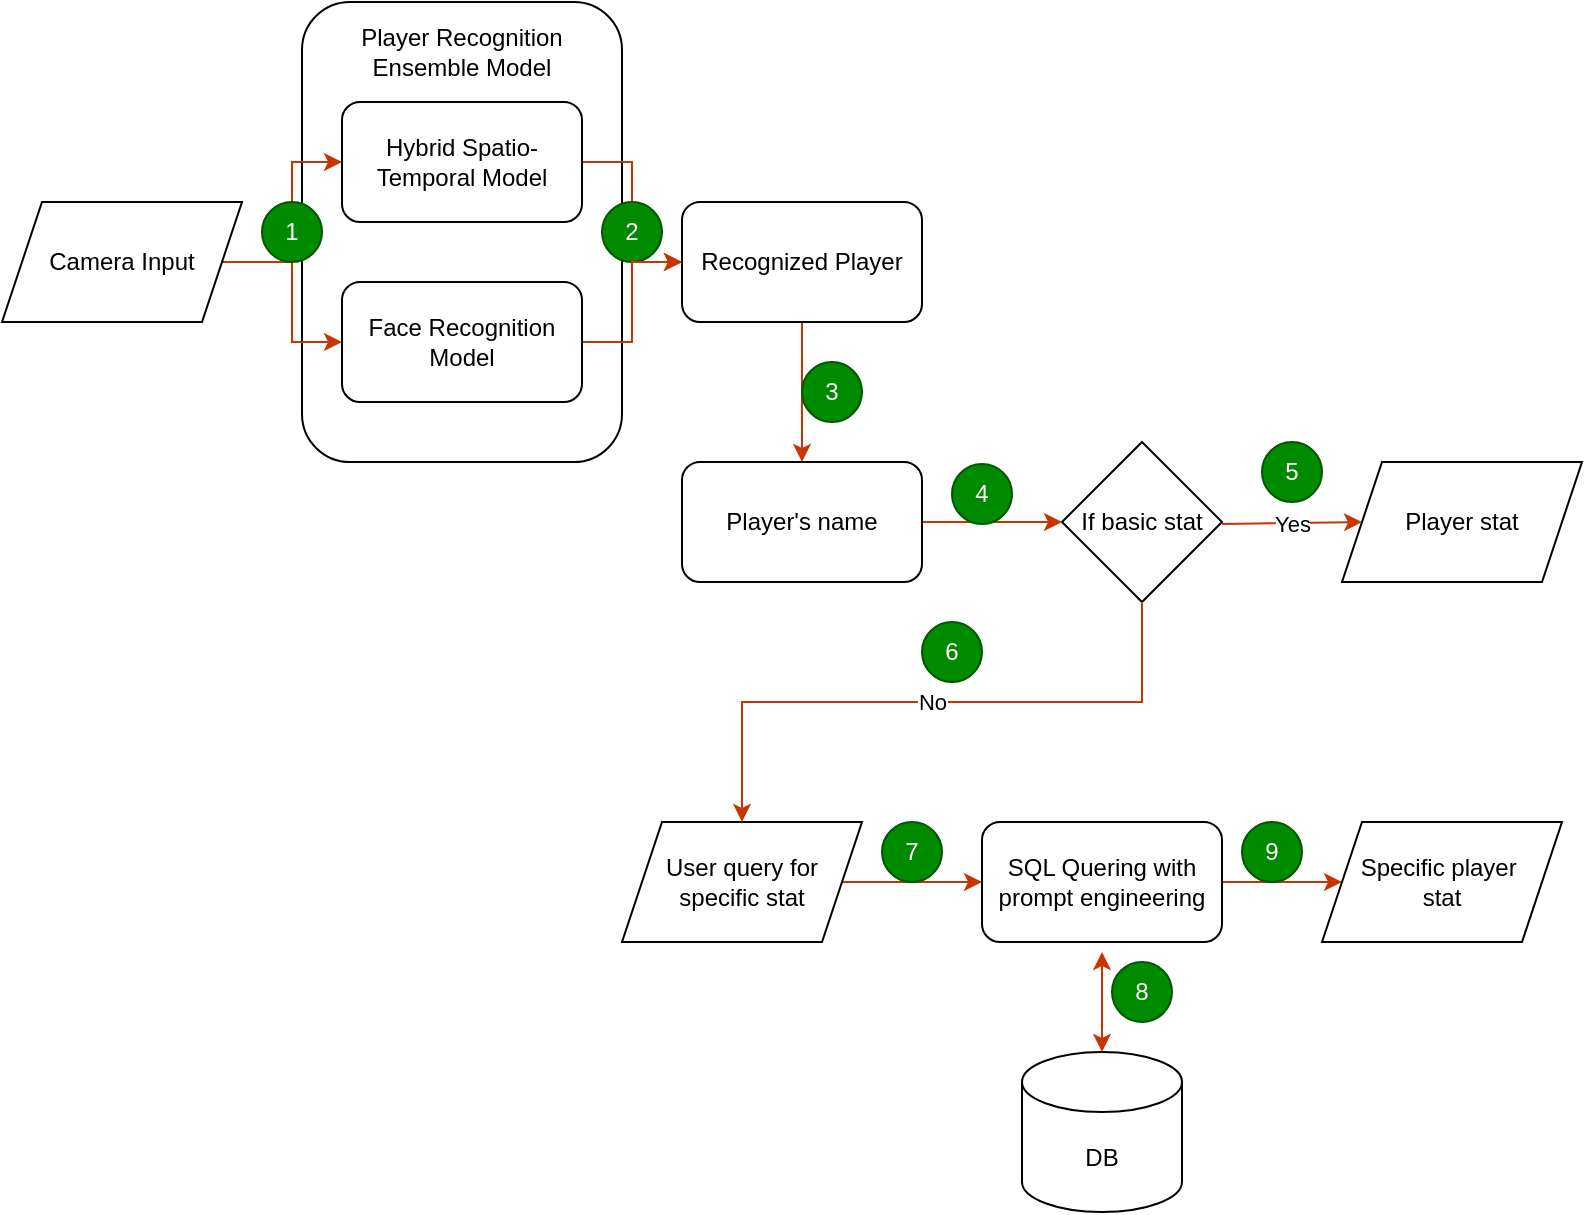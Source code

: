 <mxfile version="25.0.3" pages="6">
  <diagram id="C5RBs43oDa-KdzZeNtuy" name="Page-1">
    <mxGraphModel dx="1426" dy="907" grid="1" gridSize="10" guides="1" tooltips="1" connect="1" arrows="1" fold="1" page="1" pageScale="1" pageWidth="827" pageHeight="1169" math="0" shadow="0">
      <root>
        <mxCell id="WIyWlLk6GJQsqaUBKTNV-0" />
        <mxCell id="WIyWlLk6GJQsqaUBKTNV-1" parent="WIyWlLk6GJQsqaUBKTNV-0" />
        <mxCell id="oo-9IshRqP_2Xcg1bh5_-4" value="" style="rounded=1;whiteSpace=wrap;html=1;" parent="WIyWlLk6GJQsqaUBKTNV-1" vertex="1">
          <mxGeometry x="190" y="20" width="160" height="230" as="geometry" />
        </mxCell>
        <mxCell id="4TXausUh5yWly1zEMw8--6" style="edgeStyle=orthogonalEdgeStyle;rounded=0;orthogonalLoop=1;jettySize=auto;html=1;exitX=1;exitY=0.5;exitDx=0;exitDy=0;entryX=0;entryY=0.5;entryDx=0;entryDy=0;fillColor=#fa6800;strokeColor=#C73500;" parent="WIyWlLk6GJQsqaUBKTNV-1" source="4TXausUh5yWly1zEMw8--1" target="4TXausUh5yWly1zEMw8--3" edge="1">
          <mxGeometry relative="1" as="geometry" />
        </mxCell>
        <mxCell id="oo-9IshRqP_2Xcg1bh5_-2" style="edgeStyle=orthogonalEdgeStyle;rounded=0;orthogonalLoop=1;jettySize=auto;html=1;exitX=1;exitY=0.5;exitDx=0;exitDy=0;entryX=0;entryY=0.5;entryDx=0;entryDy=0;fillColor=#fa6800;strokeColor=#C73500;" parent="WIyWlLk6GJQsqaUBKTNV-1" source="4TXausUh5yWly1zEMw8--1" target="oo-9IshRqP_2Xcg1bh5_-0" edge="1">
          <mxGeometry relative="1" as="geometry" />
        </mxCell>
        <mxCell id="4TXausUh5yWly1zEMw8--1" value="Camera Input" style="shape=parallelogram;perimeter=parallelogramPerimeter;whiteSpace=wrap;html=1;fixedSize=1;" parent="WIyWlLk6GJQsqaUBKTNV-1" vertex="1">
          <mxGeometry x="40" y="120" width="120" height="60" as="geometry" />
        </mxCell>
        <mxCell id="4TXausUh5yWly1zEMw8--7" style="edgeStyle=orthogonalEdgeStyle;rounded=0;orthogonalLoop=1;jettySize=auto;html=1;exitX=1;exitY=0.5;exitDx=0;exitDy=0;entryX=0;entryY=0.5;entryDx=0;entryDy=0;fillColor=#fa6800;strokeColor=#C73500;" parent="WIyWlLk6GJQsqaUBKTNV-1" source="4TXausUh5yWly1zEMw8--3" target="4TXausUh5yWly1zEMw8--4" edge="1">
          <mxGeometry relative="1" as="geometry" />
        </mxCell>
        <mxCell id="4TXausUh5yWly1zEMw8--3" value="Hybrid Spatio-Temporal Model" style="rounded=1;whiteSpace=wrap;html=1;" parent="WIyWlLk6GJQsqaUBKTNV-1" vertex="1">
          <mxGeometry x="210" y="70" width="120" height="60" as="geometry" />
        </mxCell>
        <mxCell id="tNLxsVVhRr4ktNG1GY0R-2" style="edgeStyle=orthogonalEdgeStyle;rounded=0;orthogonalLoop=1;jettySize=auto;html=1;fillColor=#fa6800;strokeColor=#C73500;" parent="WIyWlLk6GJQsqaUBKTNV-1" source="4TXausUh5yWly1zEMw8--4" target="tNLxsVVhRr4ktNG1GY0R-0" edge="1">
          <mxGeometry relative="1" as="geometry" />
        </mxCell>
        <mxCell id="4TXausUh5yWly1zEMw8--4" value="Recognized Player" style="rounded=1;whiteSpace=wrap;html=1;" parent="WIyWlLk6GJQsqaUBKTNV-1" vertex="1">
          <mxGeometry x="380" y="120" width="120" height="60" as="geometry" />
        </mxCell>
        <mxCell id="4TXausUh5yWly1zEMw8--11" style="edgeStyle=orthogonalEdgeStyle;rounded=0;orthogonalLoop=1;jettySize=auto;html=1;exitX=1;exitY=0.5;exitDx=0;exitDy=0;entryX=0;entryY=0.5;entryDx=0;entryDy=0;fillColor=#fa6800;strokeColor=#C73500;" parent="WIyWlLk6GJQsqaUBKTNV-1" source="4TXausUh5yWly1zEMw8--9" target="4TXausUh5yWly1zEMw8--10" edge="1">
          <mxGeometry relative="1" as="geometry" />
        </mxCell>
        <mxCell id="4TXausUh5yWly1zEMw8--9" value="User query for specific stat" style="shape=parallelogram;perimeter=parallelogramPerimeter;whiteSpace=wrap;html=1;fixedSize=1;" parent="WIyWlLk6GJQsqaUBKTNV-1" vertex="1">
          <mxGeometry x="350" y="430" width="120" height="60" as="geometry" />
        </mxCell>
        <mxCell id="4TXausUh5yWly1zEMw8--13" style="edgeStyle=orthogonalEdgeStyle;rounded=0;orthogonalLoop=1;jettySize=auto;html=1;exitX=1;exitY=0.5;exitDx=0;exitDy=0;fillColor=#fa6800;strokeColor=#C73500;" parent="WIyWlLk6GJQsqaUBKTNV-1" source="4TXausUh5yWly1zEMw8--10" target="4TXausUh5yWly1zEMw8--12" edge="1">
          <mxGeometry relative="1" as="geometry" />
        </mxCell>
        <mxCell id="4TXausUh5yWly1zEMw8--10" value="SQL Quering with prompt engineering" style="rounded=1;whiteSpace=wrap;html=1;" parent="WIyWlLk6GJQsqaUBKTNV-1" vertex="1">
          <mxGeometry x="530" y="430" width="120" height="60" as="geometry" />
        </mxCell>
        <mxCell id="4TXausUh5yWly1zEMw8--12" value="Specific player&amp;nbsp;&lt;div&gt;stat&lt;/div&gt;" style="shape=parallelogram;perimeter=parallelogramPerimeter;whiteSpace=wrap;html=1;fixedSize=1;" parent="WIyWlLk6GJQsqaUBKTNV-1" vertex="1">
          <mxGeometry x="700" y="430" width="120" height="60" as="geometry" />
        </mxCell>
        <mxCell id="tNLxsVVhRr4ktNG1GY0R-8" style="edgeStyle=orthogonalEdgeStyle;rounded=0;orthogonalLoop=1;jettySize=auto;html=1;exitX=1;exitY=0.5;exitDx=0;exitDy=0;entryX=0;entryY=0.5;entryDx=0;entryDy=0;fillColor=#fa6800;strokeColor=#C73500;" parent="WIyWlLk6GJQsqaUBKTNV-1" source="tNLxsVVhRr4ktNG1GY0R-0" target="tNLxsVVhRr4ktNG1GY0R-1" edge="1">
          <mxGeometry relative="1" as="geometry" />
        </mxCell>
        <mxCell id="tNLxsVVhRr4ktNG1GY0R-0" value="Player&#39;s name" style="rounded=1;whiteSpace=wrap;html=1;" parent="WIyWlLk6GJQsqaUBKTNV-1" vertex="1">
          <mxGeometry x="380" y="250" width="120" height="60" as="geometry" />
        </mxCell>
        <mxCell id="tNLxsVVhRr4ktNG1GY0R-1" value="If basic stat" style="rhombus;whiteSpace=wrap;html=1;" parent="WIyWlLk6GJQsqaUBKTNV-1" vertex="1">
          <mxGeometry x="570" y="240" width="80" height="80" as="geometry" />
        </mxCell>
        <mxCell id="tNLxsVVhRr4ktNG1GY0R-4" value="Player stat" style="shape=parallelogram;perimeter=parallelogramPerimeter;whiteSpace=wrap;html=1;fixedSize=1;" parent="WIyWlLk6GJQsqaUBKTNV-1" vertex="1">
          <mxGeometry x="710" y="250" width="120" height="60" as="geometry" />
        </mxCell>
        <mxCell id="CGzAUQTpjNqaFw9OTY7W-11" value="DB" style="shape=cylinder3;whiteSpace=wrap;html=1;boundedLbl=1;backgroundOutline=1;size=15;" parent="WIyWlLk6GJQsqaUBKTNV-1" vertex="1">
          <mxGeometry x="550" y="545" width="80" height="80" as="geometry" />
        </mxCell>
        <mxCell id="CGzAUQTpjNqaFw9OTY7W-12" value="" style="endArrow=classic;startArrow=classic;html=1;rounded=0;exitX=0.5;exitY=0;exitDx=0;exitDy=0;exitPerimeter=0;fillColor=#fa6800;strokeColor=#C73500;" parent="WIyWlLk6GJQsqaUBKTNV-1" source="CGzAUQTpjNqaFw9OTY7W-11" edge="1">
          <mxGeometry width="50" height="50" relative="1" as="geometry">
            <mxPoint x="540" y="545" as="sourcePoint" />
            <mxPoint x="590" y="495" as="targetPoint" />
          </mxGeometry>
        </mxCell>
        <mxCell id="YpyegoDT27bYPXms3PC6-0" value="1" style="ellipse;whiteSpace=wrap;html=1;aspect=fixed;fillColor=#008a00;fontColor=#ffffff;strokeColor=#005700;" parent="WIyWlLk6GJQsqaUBKTNV-1" vertex="1">
          <mxGeometry x="170" y="120" width="30" height="30" as="geometry" />
        </mxCell>
        <mxCell id="XiYJ4XdZIr5FkyfCd9Rw-0" value="2" style="ellipse;whiteSpace=wrap;html=1;aspect=fixed;fillColor=#008a00;fontColor=#ffffff;strokeColor=#005700;" parent="WIyWlLk6GJQsqaUBKTNV-1" vertex="1">
          <mxGeometry x="340" y="120" width="30" height="30" as="geometry" />
        </mxCell>
        <mxCell id="XiYJ4XdZIr5FkyfCd9Rw-1" value="3" style="ellipse;whiteSpace=wrap;html=1;aspect=fixed;fillColor=#008a00;fontColor=#ffffff;strokeColor=#005700;" parent="WIyWlLk6GJQsqaUBKTNV-1" vertex="1">
          <mxGeometry x="440" y="200" width="30" height="30" as="geometry" />
        </mxCell>
        <mxCell id="XiYJ4XdZIr5FkyfCd9Rw-2" value="4" style="ellipse;whiteSpace=wrap;html=1;aspect=fixed;fillColor=#008a00;fontColor=#ffffff;strokeColor=#005700;" parent="WIyWlLk6GJQsqaUBKTNV-1" vertex="1">
          <mxGeometry x="515" y="251" width="30" height="30" as="geometry" />
        </mxCell>
        <mxCell id="XiYJ4XdZIr5FkyfCd9Rw-3" value="" style="endArrow=classic;html=1;rounded=0;entryX=0;entryY=0.5;entryDx=0;entryDy=0;fillColor=#fa6800;strokeColor=#C73500;" parent="WIyWlLk6GJQsqaUBKTNV-1" target="tNLxsVVhRr4ktNG1GY0R-4" edge="1">
          <mxGeometry relative="1" as="geometry">
            <mxPoint x="650" y="281" as="sourcePoint" />
            <mxPoint x="710" y="280" as="targetPoint" />
          </mxGeometry>
        </mxCell>
        <mxCell id="XiYJ4XdZIr5FkyfCd9Rw-4" value="Yes" style="edgeLabel;resizable=0;html=1;;align=center;verticalAlign=middle;" parent="XiYJ4XdZIr5FkyfCd9Rw-3" connectable="0" vertex="1">
          <mxGeometry relative="1" as="geometry" />
        </mxCell>
        <mxCell id="XiYJ4XdZIr5FkyfCd9Rw-7" value="" style="endArrow=classic;html=1;rounded=0;exitX=0.5;exitY=1;exitDx=0;exitDy=0;entryX=0.5;entryY=0;entryDx=0;entryDy=0;fillColor=#fa6800;strokeColor=#C73500;" parent="WIyWlLk6GJQsqaUBKTNV-1" source="tNLxsVVhRr4ktNG1GY0R-1" target="4TXausUh5yWly1zEMw8--9" edge="1">
          <mxGeometry relative="1" as="geometry">
            <mxPoint x="370" y="340" as="sourcePoint" />
            <mxPoint x="470" y="340" as="targetPoint" />
            <Array as="points">
              <mxPoint x="610" y="370" />
              <mxPoint x="410" y="370" />
            </Array>
          </mxGeometry>
        </mxCell>
        <mxCell id="XiYJ4XdZIr5FkyfCd9Rw-8" value="No" style="edgeLabel;resizable=0;html=1;;align=center;verticalAlign=middle;" parent="XiYJ4XdZIr5FkyfCd9Rw-7" connectable="0" vertex="1">
          <mxGeometry relative="1" as="geometry" />
        </mxCell>
        <mxCell id="XiYJ4XdZIr5FkyfCd9Rw-9" value="5" style="ellipse;whiteSpace=wrap;html=1;aspect=fixed;fillColor=#008a00;fontColor=#ffffff;strokeColor=#005700;" parent="WIyWlLk6GJQsqaUBKTNV-1" vertex="1">
          <mxGeometry x="670" y="240" width="30" height="30" as="geometry" />
        </mxCell>
        <mxCell id="XiYJ4XdZIr5FkyfCd9Rw-10" value="6" style="ellipse;whiteSpace=wrap;html=1;aspect=fixed;fillColor=#008a00;fontColor=#ffffff;strokeColor=#005700;" parent="WIyWlLk6GJQsqaUBKTNV-1" vertex="1">
          <mxGeometry x="500" y="330" width="30" height="30" as="geometry" />
        </mxCell>
        <mxCell id="XiYJ4XdZIr5FkyfCd9Rw-11" value="7" style="ellipse;whiteSpace=wrap;html=1;aspect=fixed;fillColor=#008a00;fontColor=#ffffff;strokeColor=#005700;" parent="WIyWlLk6GJQsqaUBKTNV-1" vertex="1">
          <mxGeometry x="480" y="430" width="30" height="30" as="geometry" />
        </mxCell>
        <mxCell id="XiYJ4XdZIr5FkyfCd9Rw-12" value="8" style="ellipse;whiteSpace=wrap;html=1;aspect=fixed;fillColor=#008a00;fontColor=#ffffff;strokeColor=#005700;" parent="WIyWlLk6GJQsqaUBKTNV-1" vertex="1">
          <mxGeometry x="595" y="500" width="30" height="30" as="geometry" />
        </mxCell>
        <mxCell id="XiYJ4XdZIr5FkyfCd9Rw-13" value="9" style="ellipse;whiteSpace=wrap;html=1;aspect=fixed;fillColor=#008a00;fontColor=#ffffff;strokeColor=#005700;" parent="WIyWlLk6GJQsqaUBKTNV-1" vertex="1">
          <mxGeometry x="660" y="430" width="30" height="30" as="geometry" />
        </mxCell>
        <mxCell id="oo-9IshRqP_2Xcg1bh5_-3" style="edgeStyle=orthogonalEdgeStyle;rounded=0;orthogonalLoop=1;jettySize=auto;html=1;exitX=1;exitY=0.5;exitDx=0;exitDy=0;entryX=0;entryY=0.5;entryDx=0;entryDy=0;fillColor=#fa6800;strokeColor=#C73500;" parent="WIyWlLk6GJQsqaUBKTNV-1" source="oo-9IshRqP_2Xcg1bh5_-0" target="4TXausUh5yWly1zEMw8--4" edge="1">
          <mxGeometry relative="1" as="geometry" />
        </mxCell>
        <mxCell id="oo-9IshRqP_2Xcg1bh5_-0" value="Face Recognition Model" style="rounded=1;whiteSpace=wrap;html=1;" parent="WIyWlLk6GJQsqaUBKTNV-1" vertex="1">
          <mxGeometry x="210" y="160" width="120" height="60" as="geometry" />
        </mxCell>
        <mxCell id="oo-9IshRqP_2Xcg1bh5_-5" value="Player Recognition Ensemble Model" style="text;html=1;align=center;verticalAlign=middle;whiteSpace=wrap;rounded=0;" parent="WIyWlLk6GJQsqaUBKTNV-1" vertex="1">
          <mxGeometry x="215" y="30" width="110" height="30" as="geometry" />
        </mxCell>
      </root>
    </mxGraphModel>
  </diagram>
  <diagram id="7PVxwlWJXZ2rW6nr_r9O" name="IRP full design">
    <mxGraphModel dx="2253" dy="907" grid="1" gridSize="10" guides="1" tooltips="1" connect="1" arrows="1" fold="1" page="1" pageScale="1" pageWidth="827" pageHeight="1169" math="0" shadow="0">
      <root>
        <mxCell id="0" />
        <mxCell id="1" parent="0" />
        <mxCell id="iGoV4MJHJj7miXufV_7o-1" style="edgeStyle=orthogonalEdgeStyle;rounded=0;orthogonalLoop=1;jettySize=auto;html=1;" parent="1" source="iGoV4MJHJj7miXufV_7o-2" target="iGoV4MJHJj7miXufV_7o-12" edge="1">
          <mxGeometry relative="1" as="geometry" />
        </mxCell>
        <mxCell id="iGoV4MJHJj7miXufV_7o-2" value="&lt;div style=&quot;text-align: right;&quot;&gt;&lt;span style=&quot;background-color: initial;&quot;&gt;&amp;nbsp; &amp;nbsp; &amp;nbsp; &amp;nbsp; &amp;nbsp;Data Collection&lt;/span&gt;&lt;/div&gt;&lt;div style=&quot;text-align: right;&quot;&gt;&lt;br&gt;&lt;/div&gt;&lt;div&gt;- Player face data&lt;/div&gt;&lt;div&gt;- Player gait data&lt;/div&gt;&lt;div&gt;- Player stat data&lt;/div&gt;&lt;div&gt;&lt;br&gt;&lt;/div&gt;" style="rounded=1;whiteSpace=wrap;html=1;align=left;" parent="1" vertex="1">
          <mxGeometry x="-60" y="720" width="150" height="100" as="geometry" />
        </mxCell>
        <mxCell id="Yt1kXSyGtppJuDBpCBnG-5" style="edgeStyle=orthogonalEdgeStyle;rounded=0;orthogonalLoop=1;jettySize=auto;html=1;entryX=0.5;entryY=0;entryDx=0;entryDy=0;" parent="1" source="iGoV4MJHJj7miXufV_7o-5" target="iGoV4MJHJj7miXufV_7o-6" edge="1">
          <mxGeometry relative="1" as="geometry" />
        </mxCell>
        <mxCell id="iGoV4MJHJj7miXufV_7o-5" value="Player Recognition&lt;div&gt;&lt;span style=&quot;text-align: left; background-color: initial;&quot;&gt;&lt;br&gt;&lt;/span&gt;&lt;/div&gt;&lt;div style=&quot;text-align: left;&quot;&gt;&lt;span style=&quot;background-color: initial;&quot;&gt;- Classification&lt;/span&gt;&lt;/div&gt;" style="rounded=1;whiteSpace=wrap;html=1;" parent="1" vertex="1">
          <mxGeometry x="710" y="740" width="120" height="60" as="geometry" />
        </mxCell>
        <mxCell id="iGoV4MJHJj7miXufV_7o-6" value="Model Evaluation&lt;div&gt;&lt;br&gt;&lt;/div&gt;&lt;div style=&quot;text-align: left;&quot;&gt;- Validation&lt;/div&gt;&lt;div style=&quot;text-align: left;&quot;&gt;- Model Comparisons&lt;/div&gt;" style="rounded=1;whiteSpace=wrap;html=1;" parent="1" vertex="1">
          <mxGeometry x="850" y="890" width="150" height="80" as="geometry" />
        </mxCell>
        <mxCell id="Yt1kXSyGtppJuDBpCBnG-6" style="edgeStyle=orthogonalEdgeStyle;rounded=0;orthogonalLoop=1;jettySize=auto;html=1;entryX=0;entryY=0.5;entryDx=0;entryDy=0;" parent="1" source="iGoV4MJHJj7miXufV_7o-7" target="iGoV4MJHJj7miXufV_7o-9" edge="1">
          <mxGeometry relative="1" as="geometry" />
        </mxCell>
        <mxCell id="iGoV4MJHJj7miXufV_7o-7" value="&lt;div&gt;LLM - Based Statistic Generation&amp;nbsp;&lt;/div&gt;&lt;div&gt;&lt;span style=&quot;background-color: initial;&quot;&gt;&lt;br&gt;&lt;/span&gt;&lt;/div&gt;&lt;div&gt;&lt;span style=&quot;background-color: initial;&quot;&gt;&lt;br&gt;&lt;/span&gt;&lt;/div&gt;&lt;div&gt;&lt;span style=&quot;background-color: initial;&quot;&gt;&lt;br&gt;&lt;/span&gt;&lt;/div&gt;&lt;div&gt;&lt;span style=&quot;background-color: initial;&quot;&gt;&lt;br&gt;&lt;/span&gt;&lt;/div&gt;&lt;div&gt;&lt;span style=&quot;background-color: initial;&quot;&gt;&lt;br&gt;&lt;/span&gt;&lt;/div&gt;&lt;div&gt;&lt;span style=&quot;background-color: initial;&quot;&gt;&lt;br&gt;&lt;/span&gt;&lt;/div&gt;&lt;div&gt;&lt;span style=&quot;background-color: initial;&quot;&gt;&lt;br&gt;&lt;/span&gt;&lt;/div&gt;&lt;div&gt;&lt;span style=&quot;background-color: initial;&quot;&gt;&lt;br&gt;&lt;/span&gt;&lt;/div&gt;&lt;div&gt;&lt;span style=&quot;background-color: initial;&quot;&gt;&lt;br&gt;&lt;/span&gt;&lt;/div&gt;&lt;div&gt;&lt;span style=&quot;background-color: initial;&quot;&gt;&lt;br&gt;&lt;/span&gt;&lt;/div&gt;&lt;div&gt;&lt;br&gt;&lt;/div&gt;" style="rounded=1;whiteSpace=wrap;html=1;" parent="1" vertex="1">
          <mxGeometry x="360" y="1010" width="270" height="200" as="geometry" />
        </mxCell>
        <mxCell id="iGoV4MJHJj7miXufV_7o-8" style="edgeStyle=orthogonalEdgeStyle;rounded=0;orthogonalLoop=1;jettySize=auto;html=1;" parent="1" source="iGoV4MJHJj7miXufV_7o-9" target="iGoV4MJHJj7miXufV_7o-6" edge="1">
          <mxGeometry relative="1" as="geometry" />
        </mxCell>
        <mxCell id="iGoV4MJHJj7miXufV_7o-9" value="Stat Generation" style="rounded=1;whiteSpace=wrap;html=1;" parent="1" vertex="1">
          <mxGeometry x="710" y="1080" width="120" height="60" as="geometry" />
        </mxCell>
        <mxCell id="iGoV4MJHJj7miXufV_7o-10" style="edgeStyle=orthogonalEdgeStyle;rounded=0;orthogonalLoop=1;jettySize=auto;html=1;" parent="1" source="iGoV4MJHJj7miXufV_7o-12" edge="1">
          <mxGeometry relative="1" as="geometry">
            <mxPoint x="360" y="770" as="targetPoint" />
          </mxGeometry>
        </mxCell>
        <mxCell id="iGoV4MJHJj7miXufV_7o-11" style="edgeStyle=orthogonalEdgeStyle;rounded=0;orthogonalLoop=1;jettySize=auto;html=1;exitX=0.5;exitY=1;exitDx=0;exitDy=0;entryX=0;entryY=0.5;entryDx=0;entryDy=0;" parent="1" source="iGoV4MJHJj7miXufV_7o-12" target="iGoV4MJHJj7miXufV_7o-7" edge="1">
          <mxGeometry relative="1" as="geometry">
            <mxPoint x="330" y="950" as="targetPoint" />
          </mxGeometry>
        </mxCell>
        <mxCell id="iGoV4MJHJj7miXufV_7o-12" value="&lt;div style=&quot;text-align: center;&quot;&gt;&lt;span style=&quot;background-color: initial;&quot;&gt;&amp;nbsp; &amp;nbsp;Data&amp;nbsp;&lt;/span&gt;&lt;span style=&quot;background-color: initial;&quot;&gt;Preprocessing&lt;/span&gt;&lt;/div&gt;&lt;div style=&quot;text-align: right;&quot;&gt;&lt;br&gt;&lt;/div&gt;&lt;div&gt;- MTCNN, YOLO, CLAHE&lt;/div&gt;&lt;div&gt;- Feature selection&lt;/div&gt;&lt;div&gt;- Feature extraction&lt;/div&gt;&lt;div&gt;- Feature engineering&lt;/div&gt;&lt;div&gt;- Normalization&lt;/div&gt;&lt;div&gt;&lt;br&gt;&lt;/div&gt;" style="rounded=1;whiteSpace=wrap;html=1;align=left;" parent="1" vertex="1">
          <mxGeometry x="140" y="710" width="160" height="120" as="geometry" />
        </mxCell>
        <mxCell id="QOKc0y142pJRwF__D06S-2" value="" style="group;fontStyle=4" parent="1" vertex="1" connectable="0">
          <mxGeometry x="325" y="585" width="335" height="370" as="geometry" />
        </mxCell>
        <mxCell id="QOKc0y142pJRwF__D06S-3" value="" style="rounded=1;whiteSpace=wrap;html=1;" parent="QOKc0y142pJRwF__D06S-2" vertex="1">
          <mxGeometry x="33.5" width="268" height="370" as="geometry" />
        </mxCell>
        <mxCell id="QOKc0y142pJRwF__D06S-4" value="Face Recognition Model&lt;div&gt;&lt;br&gt;&lt;/div&gt;&lt;div&gt;FaceNet + Stacking Ensemble&lt;/div&gt;" style="rounded=1;whiteSpace=wrap;html=1;" parent="QOKc0y142pJRwF__D06S-2" vertex="1">
          <mxGeometry x="77.74" y="65" width="179.52" height="68.16" as="geometry" />
        </mxCell>
        <mxCell id="QOKc0y142pJRwF__D06S-5" value="Model Training" style="text;html=1;align=center;verticalAlign=middle;whiteSpace=wrap;rounded=0;" parent="QOKc0y142pJRwF__D06S-2" vertex="1">
          <mxGeometry x="75.385" y="-0.003" width="184.25" height="48.261" as="geometry" />
        </mxCell>
        <mxCell id="QOKc0y142pJRwF__D06S-6" value="Hybrid Spatio-Temporal Model&lt;div&gt;&lt;br&gt;&lt;/div&gt;&lt;div&gt;&lt;br&gt;&lt;/div&gt;&lt;div&gt;&lt;br&gt;&lt;/div&gt;&lt;div&gt;&lt;br&gt;&lt;/div&gt;&lt;div&gt;&lt;br&gt;&lt;/div&gt;&lt;div&gt;&lt;br&gt;&lt;/div&gt;&lt;div&gt;&lt;br&gt;&lt;/div&gt;&lt;div&gt;&lt;br&gt;&lt;/div&gt;&lt;div&gt;&lt;br&gt;&lt;/div&gt;&lt;div&gt;&lt;br&gt;&lt;/div&gt;" style="rounded=1;whiteSpace=wrap;html=1;" parent="QOKc0y142pJRwF__D06S-2" vertex="1">
          <mxGeometry x="46.21" y="160" width="242.59" height="190" as="geometry" />
        </mxCell>
        <mxCell id="Yt1kXSyGtppJuDBpCBnG-2" value="&lt;div&gt;&lt;span style=&quot;background-color: initial;&quot;&gt;Spatial Model&lt;/span&gt;&lt;/div&gt;&lt;div&gt;&lt;span style=&quot;background-color: initial;&quot;&gt;&lt;br&gt;&lt;/span&gt;&lt;/div&gt;&lt;div&gt;&lt;span style=&quot;background-color: initial;&quot;&gt;ResNet50&amp;nbsp;&lt;/span&gt;&lt;span style=&quot;background-color: initial;&quot;&gt;+ Stacking Ensemble&lt;/span&gt;&lt;/div&gt;" style="rounded=1;whiteSpace=wrap;html=1;" parent="QOKc0y142pJRwF__D06S-2" vertex="1">
          <mxGeometry x="57.76" y="220" width="112.24" height="110.67" as="geometry" />
        </mxCell>
        <mxCell id="Yt1kXSyGtppJuDBpCBnG-1" value="Temporal Model&lt;div&gt;&lt;br&gt;&lt;/div&gt;&lt;div&gt;Mediapipe +&lt;/div&gt;&lt;div&gt;GRU&lt;/div&gt;" style="rounded=1;whiteSpace=wrap;html=1;" parent="QOKc0y142pJRwF__D06S-2" vertex="1">
          <mxGeometry x="177.9" y="220" width="103.97" height="110" as="geometry" />
        </mxCell>
        <mxCell id="Yt1kXSyGtppJuDBpCBnG-4" style="edgeStyle=orthogonalEdgeStyle;rounded=0;orthogonalLoop=1;jettySize=auto;html=1;entryX=0;entryY=0.5;entryDx=0;entryDy=0;" parent="1" source="QOKc0y142pJRwF__D06S-3" target="iGoV4MJHJj7miXufV_7o-5" edge="1">
          <mxGeometry relative="1" as="geometry" />
        </mxCell>
        <mxCell id="XXHZORZ9ao6tXf95-6-J-2" value="&lt;div&gt;&lt;br&gt;&lt;/div&gt;&lt;div&gt;&lt;span style=&quot;background-color: initial;&quot;&gt;MySQL&lt;/span&gt;&lt;/div&gt;&lt;div&gt;DB&lt;/div&gt;" style="strokeWidth=2;html=1;shape=mxgraph.flowchart.database;whiteSpace=wrap;" parent="1" vertex="1">
          <mxGeometry x="465" y="1140" width="60" height="60" as="geometry" />
        </mxCell>
        <mxCell id="g6B41sTochb_AIJh3S71-1" value="SQL Quering with prompt engineering" style="rounded=1;whiteSpace=wrap;html=1;" parent="1" vertex="1">
          <mxGeometry x="438.75" y="1060" width="107.5" height="40" as="geometry" />
        </mxCell>
        <mxCell id="3ynH6NsVrvc1H9g4l9bO-1" value="" style="endArrow=classic;startArrow=classic;html=1;rounded=0;exitX=0.5;exitY=0;exitDx=0;exitDy=0;exitPerimeter=0;fillColor=#fa6800;strokeColor=#C73500;" parent="1" source="XXHZORZ9ao6tXf95-6-J-2" edge="1">
          <mxGeometry width="50" height="50" relative="1" as="geometry">
            <mxPoint x="494.57" y="1150" as="sourcePoint" />
            <mxPoint x="494.57" y="1100" as="targetPoint" />
          </mxGeometry>
        </mxCell>
      </root>
    </mxGraphModel>
  </diagram>
  <diagram id="lR_CYPJmt40gCd532ooX" name="IRP full flow">
    <mxGraphModel dx="1426" dy="907" grid="1" gridSize="10" guides="1" tooltips="1" connect="1" arrows="1" fold="1" page="1" pageScale="1" pageWidth="827" pageHeight="1169" math="0" shadow="0">
      <root>
        <mxCell id="0" />
        <mxCell id="1" parent="0" />
        <mxCell id="tq_tPVHpKHPiui73BH-5-3" style="edgeStyle=orthogonalEdgeStyle;rounded=0;orthogonalLoop=1;jettySize=auto;html=1;exitX=1;exitY=0.5;exitDx=0;exitDy=0;" parent="1" source="tq_tPVHpKHPiui73BH-5-14" target="tq_tPVHpKHPiui73BH-5-5" edge="1">
          <mxGeometry relative="1" as="geometry">
            <mxPoint x="800" y="810" as="sourcePoint" />
          </mxGeometry>
        </mxCell>
        <mxCell id="tq_tPVHpKHPiui73BH-5-4" style="edgeStyle=orthogonalEdgeStyle;rounded=0;orthogonalLoop=1;jettySize=auto;html=1;entryX=0;entryY=0.5;entryDx=0;entryDy=0;" parent="1" source="tq_tPVHpKHPiui73BH-5-5" target="tq_tPVHpKHPiui73BH-5-18" edge="1">
          <mxGeometry relative="1" as="geometry" />
        </mxCell>
        <mxCell id="tq_tPVHpKHPiui73BH-5-5" value="Player Recognition" style="rounded=1;whiteSpace=wrap;html=1;" parent="1" vertex="1">
          <mxGeometry x="650" y="740" width="120" height="60" as="geometry" />
        </mxCell>
        <mxCell id="tq_tPVHpKHPiui73BH-5-13" value="" style="group;fontStyle=4" parent="1" vertex="1" connectable="0">
          <mxGeometry x="395" y="655" width="200" height="230" as="geometry" />
        </mxCell>
        <mxCell id="tq_tPVHpKHPiui73BH-5-14" value="" style="rounded=1;whiteSpace=wrap;html=1;" parent="tq_tPVHpKHPiui73BH-5-13" vertex="1">
          <mxGeometry x="20" width="160" height="230" as="geometry" />
        </mxCell>
        <mxCell id="tq_tPVHpKHPiui73BH-5-15" value="Face Recognition Model" style="rounded=1;whiteSpace=wrap;html=1;" parent="tq_tPVHpKHPiui73BH-5-13" vertex="1">
          <mxGeometry x="40" y="60" width="120" height="60" as="geometry" />
        </mxCell>
        <mxCell id="tq_tPVHpKHPiui73BH-5-16" value="Player Recognition Ensemble model" style="text;html=1;align=center;verticalAlign=middle;whiteSpace=wrap;rounded=0;" parent="tq_tPVHpKHPiui73BH-5-13" vertex="1">
          <mxGeometry x="45" y="10" width="110" height="30" as="geometry" />
        </mxCell>
        <mxCell id="tq_tPVHpKHPiui73BH-5-17" value="Hybrid Spatio-Temporal Model" style="rounded=1;whiteSpace=wrap;html=1;" parent="tq_tPVHpKHPiui73BH-5-13" vertex="1">
          <mxGeometry x="40" y="140" width="120" height="60" as="geometry" />
        </mxCell>
        <mxCell id="tq_tPVHpKHPiui73BH-5-18" value="&lt;div&gt;OCR&lt;/div&gt;Identification Check" style="rhombus;whiteSpace=wrap;html=1;" parent="1" vertex="1">
          <mxGeometry x="835" y="725" width="90" height="90" as="geometry" />
        </mxCell>
        <mxCell id="tq_tPVHpKHPiui73BH-5-19" value="" style="endArrow=classic;html=1;rounded=0;entryX=0;entryY=0.5;entryDx=0;entryDy=0;fillColor=#fa6800;strokeColor=#C73500;" parent="1" edge="1">
          <mxGeometry relative="1" as="geometry">
            <mxPoint x="920" y="770.5" as="sourcePoint" />
            <mxPoint x="990" y="769.5" as="targetPoint" />
          </mxGeometry>
        </mxCell>
        <mxCell id="tq_tPVHpKHPiui73BH-5-20" value="Yes" style="edgeLabel;resizable=0;html=1;;align=center;verticalAlign=middle;" parent="tq_tPVHpKHPiui73BH-5-19" connectable="0" vertex="1">
          <mxGeometry relative="1" as="geometry" />
        </mxCell>
        <mxCell id="I9viwZUjDkakb8ojIhDv-24" style="edgeStyle=orthogonalEdgeStyle;rounded=0;orthogonalLoop=1;jettySize=auto;html=1;exitX=0.5;exitY=1;exitDx=0;exitDy=0;entryX=0.5;entryY=0;entryDx=0;entryDy=0;" parent="1" source="tq_tPVHpKHPiui73BH-5-21" target="I9viwZUjDkakb8ojIhDv-23" edge="1">
          <mxGeometry relative="1" as="geometry" />
        </mxCell>
        <mxCell id="tq_tPVHpKHPiui73BH-5-21" value="Player&#39;s name" style="rounded=1;whiteSpace=wrap;html=1;" parent="1" vertex="1">
          <mxGeometry x="990" y="740" width="120" height="60" as="geometry" />
        </mxCell>
        <mxCell id="tq_tPVHpKHPiui73BH-5-22" value="" style="endArrow=classic;html=1;rounded=0;fillColor=#fa6800;strokeColor=#C73500;entryX=0.5;entryY=1;entryDx=0;entryDy=0;" parent="1" edge="1">
          <mxGeometry relative="1" as="geometry">
            <mxPoint x="880" y="730" as="sourcePoint" />
            <mxPoint x="880" y="655" as="targetPoint" />
            <Array as="points" />
          </mxGeometry>
        </mxCell>
        <mxCell id="tq_tPVHpKHPiui73BH-5-23" value="No" style="edgeLabel;resizable=0;html=1;;align=center;verticalAlign=middle;" parent="tq_tPVHpKHPiui73BH-5-22" connectable="0" vertex="1">
          <mxGeometry relative="1" as="geometry" />
        </mxCell>
        <mxCell id="mDChNgCeLUN8XL3eWBx0-3" style="edgeStyle=orthogonalEdgeStyle;rounded=0;orthogonalLoop=1;jettySize=auto;html=1;entryX=0;entryY=0.5;entryDx=0;entryDy=0;" parent="1" source="mDChNgCeLUN8XL3eWBx0-1" edge="1">
          <mxGeometry relative="1" as="geometry">
            <mxPoint x="210" y="770" as="targetPoint" />
          </mxGeometry>
        </mxCell>
        <mxCell id="mDChNgCeLUN8XL3eWBx0-1" value="Video Input" style="shape=parallelogram;perimeter=parallelogramPerimeter;whiteSpace=wrap;html=1;fixedSize=1;" parent="1" vertex="1">
          <mxGeometry x="30" y="740" width="120" height="60" as="geometry" />
        </mxCell>
        <mxCell id="I9viwZUjDkakb8ojIhDv-1" style="edgeStyle=orthogonalEdgeStyle;rounded=0;orthogonalLoop=1;jettySize=auto;html=1;exitX=1;exitY=0.5;exitDx=0;exitDy=0;entryX=0;entryY=0.5;entryDx=0;entryDy=0;fillColor=#fa6800;strokeColor=#C73500;" parent="1" source="I9viwZUjDkakb8ojIhDv-2" target="I9viwZUjDkakb8ojIhDv-4" edge="1">
          <mxGeometry relative="1" as="geometry" />
        </mxCell>
        <mxCell id="I9viwZUjDkakb8ojIhDv-2" value="User query for specific stat" style="shape=parallelogram;perimeter=parallelogramPerimeter;whiteSpace=wrap;html=1;fixedSize=1;" parent="1" vertex="1">
          <mxGeometry x="790" y="1060" width="120" height="60" as="geometry" />
        </mxCell>
        <mxCell id="I9viwZUjDkakb8ojIhDv-3" style="edgeStyle=orthogonalEdgeStyle;rounded=0;orthogonalLoop=1;jettySize=auto;html=1;exitX=1;exitY=0.5;exitDx=0;exitDy=0;fillColor=#fa6800;strokeColor=#C73500;" parent="1" source="I9viwZUjDkakb8ojIhDv-4" target="I9viwZUjDkakb8ojIhDv-5" edge="1">
          <mxGeometry relative="1" as="geometry" />
        </mxCell>
        <mxCell id="I9viwZUjDkakb8ojIhDv-4" value="&lt;div&gt;&lt;br&gt;&lt;/div&gt;Stat generation system&amp;nbsp;&lt;div&gt;&lt;br&gt;&lt;/div&gt;" style="rounded=1;whiteSpace=wrap;html=1;" parent="1" vertex="1">
          <mxGeometry x="970" y="1055" width="120" height="70" as="geometry" />
        </mxCell>
        <mxCell id="I9viwZUjDkakb8ojIhDv-5" value="Specific player&amp;nbsp;&lt;div&gt;stat&lt;/div&gt;" style="shape=parallelogram;perimeter=parallelogramPerimeter;whiteSpace=wrap;html=1;fixedSize=1;" parent="1" vertex="1">
          <mxGeometry x="1140" y="1060" width="120" height="60" as="geometry" />
        </mxCell>
        <mxCell id="I9viwZUjDkakb8ojIhDv-16" value="" style="endArrow=classic;html=1;rounded=0;exitX=0.5;exitY=1;exitDx=0;exitDy=0;entryX=0.5;entryY=0;entryDx=0;entryDy=0;fillColor=#fa6800;strokeColor=#C73500;" parent="1" target="I9viwZUjDkakb8ojIhDv-2" edge="1">
          <mxGeometry relative="1" as="geometry">
            <mxPoint x="1050" y="950" as="sourcePoint" />
            <mxPoint x="910" y="970" as="targetPoint" />
            <Array as="points">
              <mxPoint x="1050" y="1000" />
              <mxPoint x="850" y="1000" />
            </Array>
          </mxGeometry>
        </mxCell>
        <mxCell id="I9viwZUjDkakb8ojIhDv-17" value="No" style="edgeLabel;resizable=0;html=1;;align=center;verticalAlign=middle;" parent="I9viwZUjDkakb8ojIhDv-16" connectable="0" vertex="1">
          <mxGeometry relative="1" as="geometry" />
        </mxCell>
        <mxCell id="I9viwZUjDkakb8ojIhDv-23" value="If basic stat" style="rhombus;whiteSpace=wrap;html=1;" parent="1" vertex="1">
          <mxGeometry x="1010" y="870" width="80" height="80" as="geometry" />
        </mxCell>
        <mxCell id="I9viwZUjDkakb8ojIhDv-25" value="Basic player stat" style="shape=parallelogram;perimeter=parallelogramPerimeter;whiteSpace=wrap;html=1;fixedSize=1;" parent="1" vertex="1">
          <mxGeometry x="1150" y="880" width="120" height="60" as="geometry" />
        </mxCell>
        <mxCell id="I9viwZUjDkakb8ojIhDv-26" value="" style="endArrow=classic;html=1;rounded=0;entryX=0;entryY=0.5;entryDx=0;entryDy=0;fillColor=#fa6800;strokeColor=#C73500;" parent="1" target="I9viwZUjDkakb8ojIhDv-25" edge="1">
          <mxGeometry relative="1" as="geometry">
            <mxPoint x="1090" y="911" as="sourcePoint" />
            <mxPoint x="1150" y="910" as="targetPoint" />
          </mxGeometry>
        </mxCell>
        <mxCell id="I9viwZUjDkakb8ojIhDv-27" value="Yes" style="edgeLabel;resizable=0;html=1;;align=center;verticalAlign=middle;" parent="I9viwZUjDkakb8ojIhDv-26" connectable="0" vertex="1">
          <mxGeometry relative="1" as="geometry" />
        </mxCell>
        <mxCell id="gQ53An_2QGedQwZ9EgBu-2" style="edgeStyle=orthogonalEdgeStyle;rounded=0;orthogonalLoop=1;jettySize=auto;html=1;exitX=1;exitY=0.5;exitDx=0;exitDy=0;entryX=0;entryY=0.5;entryDx=0;entryDy=0;" parent="1" target="tq_tPVHpKHPiui73BH-5-14" edge="1">
          <mxGeometry relative="1" as="geometry">
            <mxPoint x="360" y="770" as="sourcePoint" />
          </mxGeometry>
        </mxCell>
        <mxCell id="GE4xBrA9TDCn8YGi3pNM-1" value="&lt;div style=&quot;text-align: center;&quot;&gt;&lt;span style=&quot;background-color: initial;&quot;&gt;&amp;nbsp; &amp;nbsp;Data&amp;nbsp;&lt;/span&gt;&lt;span style=&quot;background-color: initial;&quot;&gt;Preprocessing&lt;/span&gt;&lt;/div&gt;&lt;div style=&quot;text-align: right;&quot;&gt;&lt;br&gt;&lt;/div&gt;&lt;div&gt;- MTCNN, YOLO, CLAHE&lt;/div&gt;&lt;div&gt;- Feature selection&lt;/div&gt;&lt;div&gt;- Feature extraction&lt;/div&gt;&lt;div&gt;- Normalization&lt;/div&gt;&lt;div&gt;&lt;br&gt;&lt;/div&gt;" style="rounded=1;whiteSpace=wrap;html=1;align=left;" parent="1" vertex="1">
          <mxGeometry x="210" y="720" width="150" height="100" as="geometry" />
        </mxCell>
        <mxCell id="5KQk4GPv7Gl5DzZajHZa-2" style="edgeStyle=orthogonalEdgeStyle;rounded=0;orthogonalLoop=1;jettySize=auto;html=1;exitX=1;exitY=0.5;exitDx=0;exitDy=0;" parent="1" source="5KQk4GPv7Gl5DzZajHZa-1" target="tq_tPVHpKHPiui73BH-5-21" edge="1">
          <mxGeometry relative="1" as="geometry" />
        </mxCell>
        <mxCell id="5KQk4GPv7Gl5DzZajHZa-1" value="&lt;span style=&quot;text-align: left;&quot;&gt;Hybrid Model Player Recognition Pipeline&lt;/span&gt;" style="rounded=1;whiteSpace=wrap;html=1;" parent="1" vertex="1">
          <mxGeometry x="820" y="595" width="120" height="60" as="geometry" />
        </mxCell>
      </root>
    </mxGraphModel>
  </diagram>
  <diagram id="4vqkEEP5KhOXMiudaDdb" name="IJCNN full design">
    <mxGraphModel dx="119" dy="607" grid="1" gridSize="10" guides="1" tooltips="1" connect="1" arrows="1" fold="1" page="1" pageScale="1" pageWidth="827" pageHeight="1169" math="0" shadow="0">
      <root>
        <mxCell id="0" />
        <mxCell id="1" parent="0" />
        <mxCell id="sXJZbsp30mBTdmNBDPcw-24" style="edgeStyle=orthogonalEdgeStyle;rounded=0;orthogonalLoop=1;jettySize=auto;html=1;" edge="1" parent="1" source="sXJZbsp30mBTdmNBDPcw-25" target="sXJZbsp30mBTdmNBDPcw-35">
          <mxGeometry relative="1" as="geometry" />
        </mxCell>
        <mxCell id="sXJZbsp30mBTdmNBDPcw-50" value="created novel&amp;nbsp;&lt;div&gt;dataset&lt;div&gt;&lt;br&gt;&lt;/div&gt;&lt;/div&gt;" style="edgeLabel;html=1;align=center;verticalAlign=middle;resizable=0;points=[];" vertex="1" connectable="0" parent="sXJZbsp30mBTdmNBDPcw-24">
          <mxGeometry x="-0.293" y="2" relative="1" as="geometry">
            <mxPoint x="15" y="10" as="offset" />
          </mxGeometry>
        </mxCell>
        <mxCell id="sXJZbsp30mBTdmNBDPcw-25" value="&lt;div style=&quot;text-align: center;&quot;&gt;&lt;br&gt;&lt;/div&gt;&lt;div style=&quot;text-align: right;&quot;&gt;&lt;br&gt;&lt;/div&gt;&lt;div&gt;&amp;nbsp; - Player image data&lt;/div&gt;&lt;div&gt;&lt;br&gt;&lt;/div&gt;" style="rounded=1;whiteSpace=wrap;html=1;align=left;fillColor=#eeeeee;strokeColor=#36393d;" vertex="1" parent="1">
          <mxGeometry x="840" y="474.13" width="120" height="100" as="geometry" />
        </mxCell>
        <mxCell id="sXJZbsp30mBTdmNBDPcw-49" style="edgeStyle=orthogonalEdgeStyle;rounded=0;orthogonalLoop=1;jettySize=auto;html=1;exitX=0;exitY=0.5;exitDx=0;exitDy=0;entryX=1;entryY=0.5;entryDx=0;entryDy=0;" edge="1" parent="1" source="sXJZbsp30mBTdmNBDPcw-27" target="sXJZbsp30mBTdmNBDPcw-28">
          <mxGeometry relative="1" as="geometry" />
        </mxCell>
        <mxCell id="sXJZbsp30mBTdmNBDPcw-27" value="&lt;div&gt;&lt;span style=&quot;text-align: left; background-color: initial;&quot;&gt;&lt;br&gt;&lt;/span&gt;&lt;/div&gt;&lt;div&gt;&lt;span style=&quot;text-align: left; background-color: initial;&quot;&gt;&lt;br&gt;&lt;/span&gt;&lt;/div&gt;&lt;div style=&quot;text-align: left;&quot;&gt;&lt;span style=&quot;background-color: initial;&quot;&gt;- Recognized player&lt;/span&gt;&lt;/div&gt;" style="rounded=1;whiteSpace=wrap;html=1;fillColor=#ffcccc;strokeColor=#36393d;" vertex="1" parent="1">
          <mxGeometry x="1226.71" y="764.13" width="123.29" height="60" as="geometry" />
        </mxCell>
        <mxCell id="sXJZbsp30mBTdmNBDPcw-28" value="&lt;div&gt;&lt;br&gt;&lt;/div&gt;&lt;div&gt;&lt;br&gt;&lt;/div&gt;&lt;div style=&quot;&quot;&gt;&amp;nbsp; - Validation&lt;/div&gt;&lt;div style=&quot;&quot;&gt;&amp;nbsp; - Model comparisons&lt;/div&gt;" style="rounded=1;whiteSpace=wrap;html=1;align=left;fillColor=#cdeb8b;strokeColor=#36393d;" vertex="1" parent="1">
          <mxGeometry x="977" y="754.13" width="143" height="80" as="geometry" />
        </mxCell>
        <mxCell id="sXJZbsp30mBTdmNBDPcw-33" style="edgeStyle=orthogonalEdgeStyle;rounded=0;orthogonalLoop=1;jettySize=auto;html=1;entryX=-0.011;entryY=0.481;entryDx=0;entryDy=0;entryPerimeter=0;" edge="1" parent="1" source="sXJZbsp30mBTdmNBDPcw-35" target="sXJZbsp30mBTdmNBDPcw-37">
          <mxGeometry relative="1" as="geometry">
            <mxPoint x="1267" y="524.13" as="targetPoint" />
          </mxGeometry>
        </mxCell>
        <mxCell id="US4tBFM8RTr4N9PY5NNO-1" value="&amp;nbsp;processed&amp;nbsp;&lt;div&gt;player data&lt;/div&gt;" style="edgeLabel;html=1;align=center;verticalAlign=middle;resizable=0;points=[];" vertex="1" connectable="0" parent="sXJZbsp30mBTdmNBDPcw-33">
          <mxGeometry x="-0.188" y="2" relative="1" as="geometry">
            <mxPoint x="9" y="2" as="offset" />
          </mxGeometry>
        </mxCell>
        <mxCell id="sXJZbsp30mBTdmNBDPcw-35" value="&lt;div style=&quot;text-align: center;&quot;&gt;&lt;br&gt;&lt;/div&gt;&lt;div style=&quot;text-align: center;&quot;&gt;&lt;br&gt;&lt;/div&gt;&lt;span style=&quot;background-color: initial;&quot;&gt;&amp;nbsp; - YOLOv3, CLAHE&lt;/span&gt;&lt;br&gt;&lt;span style=&quot;background-color: initial;&quot;&gt;&amp;nbsp; - image processing&lt;/span&gt;&lt;br&gt;&lt;span style=&quot;background-color: initial;&quot;&gt;&amp;nbsp; - Feature extraction&lt;/span&gt;&lt;br&gt;&lt;div&gt;&lt;span style=&quot;background-color: initial;&quot;&gt;&amp;nbsp; - Normalization&lt;/span&gt;&lt;/div&gt;&lt;div&gt;&lt;br&gt;&lt;/div&gt;" style="rounded=1;whiteSpace=wrap;html=1;align=left;fillColor=#f9f7ed;strokeColor=#36393d;" vertex="1" parent="1">
          <mxGeometry x="1071.98" y="464.13" width="138.02" height="120" as="geometry" />
        </mxCell>
        <mxCell id="sXJZbsp30mBTdmNBDPcw-48" style="edgeStyle=orthogonalEdgeStyle;rounded=0;orthogonalLoop=1;jettySize=auto;html=1;exitX=0.5;exitY=1;exitDx=0;exitDy=0;entryX=1;entryY=0.5;entryDx=0;entryDy=0;" edge="1" parent="1" source="sXJZbsp30mBTdmNBDPcw-37" target="sXJZbsp30mBTdmNBDPcw-27">
          <mxGeometry relative="1" as="geometry" />
        </mxCell>
        <mxCell id="US4tBFM8RTr4N9PY5NNO-2" value="predicted player&amp;nbsp;&lt;div&gt;classifications&lt;/div&gt;" style="edgeLabel;html=1;align=center;verticalAlign=middle;resizable=0;points=[];" vertex="1" connectable="0" parent="sXJZbsp30mBTdmNBDPcw-48">
          <mxGeometry x="-0.324" y="1" relative="1" as="geometry">
            <mxPoint x="-1" y="-16" as="offset" />
          </mxGeometry>
        </mxCell>
        <mxCell id="sXJZbsp30mBTdmNBDPcw-37" value="" style="rounded=1;whiteSpace=wrap;html=1;fillColor=#cce5ff;strokeColor=#36393d;" vertex="1" parent="1">
          <mxGeometry x="1334" y="390" width="306" height="268.26" as="geometry" />
        </mxCell>
        <mxCell id="sXJZbsp30mBTdmNBDPcw-40" value="Hybrid Spatial Fusion Model&lt;div&gt;&lt;br&gt;&lt;/div&gt;&lt;div&gt;&lt;br&gt;&lt;/div&gt;&lt;div&gt;&lt;br&gt;&lt;/div&gt;&lt;div&gt;&lt;br&gt;&lt;/div&gt;&lt;div&gt;&lt;br&gt;&lt;/div&gt;&lt;div&gt;&lt;br&gt;&lt;/div&gt;&lt;div&gt;&lt;br&gt;&lt;/div&gt;&lt;div&gt;&lt;br&gt;&lt;/div&gt;&lt;div&gt;&lt;br&gt;&lt;/div&gt;&lt;div&gt;&lt;br&gt;&lt;/div&gt;" style="rounded=1;whiteSpace=wrap;html=1;fillColor=#eeeeee;strokeColor=#36393d;" vertex="1" parent="1">
          <mxGeometry x="1346.71" y="438.26" width="283.79" height="190" as="geometry" />
        </mxCell>
        <mxCell id="sXJZbsp30mBTdmNBDPcw-41" value="&lt;div&gt;&lt;span style=&quot;background-color: initial;&quot;&gt;ResNet50&amp;nbsp;&lt;/span&gt;&lt;/div&gt;" style="rounded=1;whiteSpace=wrap;html=1;fillColor=#ffcc99;strokeColor=#36393d;" vertex="1" parent="1">
          <mxGeometry x="1360.5" y="497.25" width="112.24" height="110.67" as="geometry" />
        </mxCell>
        <mxCell id="sXJZbsp30mBTdmNBDPcw-42" value="Stacking Ensemble" style="rounded=1;whiteSpace=wrap;html=1;fillColor=#ffcc99;strokeColor=#36393d;" vertex="1" parent="1">
          <mxGeometry x="1510.5" y="497.92" width="103.97" height="110" as="geometry" />
        </mxCell>
        <mxCell id="sXJZbsp30mBTdmNBDPcw-47" value="&lt;font style=&quot;font-size: 18px;&quot;&gt;+&lt;/font&gt;" style="text;html=1;align=center;verticalAlign=middle;resizable=0;points=[];autosize=1;strokeColor=none;fillColor=none;" vertex="1" parent="1">
          <mxGeometry x="1475.61" y="532.59" width="30" height="40" as="geometry" />
        </mxCell>
        <mxCell id="Wup6ANTdgd9xG2nkr9V1-4" value="&lt;div&gt;&lt;span style=&quot;&quot;&gt;Data&amp;nbsp;&lt;/span&gt;&lt;span style=&quot;&quot;&gt;Acquisition&lt;/span&gt;&lt;/div&gt;" style="rounded=1;whiteSpace=wrap;html=1;labelBackgroundColor=none;" vertex="1" parent="1">
          <mxGeometry x="840" y="474.13" width="120" height="26" as="geometry" />
        </mxCell>
        <mxCell id="Wup6ANTdgd9xG2nkr9V1-5" value="&lt;div&gt;&lt;span style=&quot;background-color: initial;&quot;&gt;&amp;nbsp;Data&amp;nbsp;&lt;/span&gt;&lt;span style=&quot;background-color: initial;&quot;&gt;Preprocessing&lt;/span&gt;&lt;/div&gt;" style="rounded=1;whiteSpace=wrap;html=1;" vertex="1" parent="1">
          <mxGeometry x="1071.98" y="464.13" width="138.02" height="26" as="geometry" />
        </mxCell>
        <mxCell id="Wup6ANTdgd9xG2nkr9V1-6" value="&amp;nbsp;Model Evaluation" style="rounded=1;whiteSpace=wrap;html=1;" vertex="1" parent="1">
          <mxGeometry x="977" y="753.13" width="143" height="26" as="geometry" />
        </mxCell>
        <mxCell id="Wup6ANTdgd9xG2nkr9V1-8" value="Output" style="rounded=1;whiteSpace=wrap;html=1;" vertex="1" parent="1">
          <mxGeometry x="1226.71" y="764.13" width="123.29" height="26" as="geometry" />
        </mxCell>
        <mxCell id="Wup6ANTdgd9xG2nkr9V1-9" value="Model Training" style="rounded=1;whiteSpace=wrap;html=1;" vertex="1" parent="1">
          <mxGeometry x="1334" y="390" width="306" height="36" as="geometry" />
        </mxCell>
      </root>
    </mxGraphModel>
  </diagram>
  <diagram id="4eg_5YObwRpxDJm_AwMv" name="IJCNN architecture">
    <mxGraphModel dx="1940" dy="714" grid="1" gridSize="10" guides="1" tooltips="1" connect="1" arrows="1" fold="1" page="1" pageScale="1" pageWidth="827" pageHeight="1169" math="0" shadow="0">
      <root>
        <mxCell id="0" />
        <mxCell id="1" parent="0" />
        <mxCell id="T6RRw_LhI1-EA3Oq_omF-12" value="" style="rounded=1;whiteSpace=wrap;html=1;fillColor=#f9f7ed;strokeColor=#36393d;" vertex="1" parent="1">
          <mxGeometry x="-793" y="130" width="760" height="800" as="geometry" />
        </mxCell>
        <mxCell id="T6RRw_LhI1-EA3Oq_omF-13" value="&lt;font style=&quot;font-size: 18px;&quot;&gt;Hybrid Spatial Fusion Model Architecture&lt;/font&gt;" style="text;html=1;align=center;verticalAlign=middle;whiteSpace=wrap;rounded=0;" vertex="1" parent="1">
          <mxGeometry x="-505.13" y="140" width="184.25" height="30" as="geometry" />
        </mxCell>
        <mxCell id="T6RRw_LhI1-EA3Oq_omF-38" style="edgeStyle=orthogonalEdgeStyle;rounded=0;orthogonalLoop=1;jettySize=auto;html=1;exitX=0.5;exitY=0;exitDx=0;exitDy=0;entryX=0.5;entryY=0;entryDx=0;entryDy=0;" edge="1" parent="1" source="T6RRw_LhI1-EA3Oq_omF-14" target="T6RRw_LhI1-EA3Oq_omF-16">
          <mxGeometry relative="1" as="geometry" />
        </mxCell>
        <mxCell id="T6RRw_LhI1-EA3Oq_omF-14" value="&lt;div&gt;&lt;br&gt;&lt;/div&gt;" style="rounded=1;whiteSpace=wrap;html=1;fillColor=#f5f5f5;gradientColor=#b3b3b3;strokeColor=#666666;" vertex="1" parent="1">
          <mxGeometry x="-723.01" y="350" width="620" height="440" as="geometry" />
        </mxCell>
        <mxCell id="T6RRw_LhI1-EA3Oq_omF-22" style="edgeStyle=orthogonalEdgeStyle;rounded=0;orthogonalLoop=1;jettySize=auto;html=1;exitX=0.5;exitY=1;exitDx=0;exitDy=0;entryX=0.5;entryY=0;entryDx=0;entryDy=0;" edge="1" parent="1" source="T6RRw_LhI1-EA3Oq_omF-15" target="T6RRw_LhI1-EA3Oq_omF-16">
          <mxGeometry relative="1" as="geometry" />
        </mxCell>
        <mxCell id="T6RRw_LhI1-EA3Oq_omF-15" value="&lt;div&gt;&lt;span style=&quot;background-color: initial;&quot;&gt;&lt;font style=&quot;font-size: 18px;&quot;&gt;ResNet50&lt;/font&gt;&lt;font style=&quot;font-size: 14px;&quot;&gt;&amp;nbsp;&lt;/font&gt;&lt;/span&gt;&lt;/div&gt;&lt;div&gt;&lt;span style=&quot;background-color: initial;&quot;&gt;&lt;font style=&quot;font-size: 14px;&quot;&gt;without classification layer&lt;/font&gt;&lt;/span&gt;&lt;/div&gt;" style="rounded=1;whiteSpace=wrap;html=1;fillColor=#ffcc99;strokeColor=#36393d;" vertex="1" parent="1">
          <mxGeometry x="-718" y="201" width="610" height="80" as="geometry" />
        </mxCell>
        <mxCell id="T6RRw_LhI1-EA3Oq_omF-32" value="" style="edgeStyle=orthogonalEdgeStyle;rounded=0;orthogonalLoop=1;jettySize=auto;html=1;entryX=0.5;entryY=0;entryDx=0;entryDy=0;" edge="1" parent="1" source="T6RRw_LhI1-EA3Oq_omF-16" target="T6RRw_LhI1-EA3Oq_omF-20">
          <mxGeometry x="0.6" y="503" relative="1" as="geometry">
            <mxPoint as="offset" />
          </mxGeometry>
        </mxCell>
        <mxCell id="T6RRw_LhI1-EA3Oq_omF-16" value="" style="rounded=1;whiteSpace=wrap;html=1;fillColor=#dae8fc;strokeColor=#6c8ebf;" vertex="1" parent="1">
          <mxGeometry x="-683.01" y="400" width="540" height="190" as="geometry" />
        </mxCell>
        <mxCell id="T6RRw_LhI1-EA3Oq_omF-17" value="&lt;font style=&quot;font-size: 18px;&quot;&gt;+&lt;/font&gt;" style="text;html=1;align=center;verticalAlign=middle;resizable=0;points=[];autosize=1;strokeColor=none;fillColor=none;" vertex="1" parent="1">
          <mxGeometry x="-428.01" y="480" width="30" height="40" as="geometry" />
        </mxCell>
        <mxCell id="T6RRw_LhI1-EA3Oq_omF-20" value="" style="rounded=1;whiteSpace=wrap;html=1;fillColor=#d5e8d4;strokeColor=#82b366;" vertex="1" parent="1">
          <mxGeometry x="-683.01" y="640" width="540" height="120" as="geometry" />
        </mxCell>
        <mxCell id="T6RRw_LhI1-EA3Oq_omF-21" value="&lt;font style=&quot;font-size: 14px;&quot;&gt;Stacking Ensemble&lt;/font&gt;" style="text;html=1;align=center;verticalAlign=middle;whiteSpace=wrap;rounded=0;" vertex="1" parent="1">
          <mxGeometry x="-700" y="360" width="134.26" height="34.26" as="geometry" />
        </mxCell>
        <mxCell id="T6RRw_LhI1-EA3Oq_omF-26" value="&lt;span style=&quot;color: rgb(0, 0, 0); font-family: Helvetica; font-size: 12px; font-style: normal; font-variant-ligatures: normal; font-variant-caps: normal; font-weight: 400; letter-spacing: normal; orphans: 2; text-align: left; text-indent: 0px; text-transform: none; widows: 2; word-spacing: 0px; -webkit-text-stroke-width: 0px; white-space: normal; background-color: rgb(251, 251, 251); text-decoration-thickness: initial; text-decoration-style: initial; text-decoration-color: initial; display: inline !important; float: none;&quot;&gt;feature vectors (high-dimensional player-specific features)&lt;/span&gt;" style="text;whiteSpace=wrap;html=1;" vertex="1" parent="1">
          <mxGeometry x="-563.01" y="300" width="350" height="40" as="geometry" />
        </mxCell>
        <mxCell id="T6RRw_LhI1-EA3Oq_omF-27" value="&lt;font style=&quot;font-size: 14px;&quot;&gt;Base Classifiers&lt;/font&gt;" style="text;html=1;align=center;verticalAlign=middle;whiteSpace=wrap;rounded=0;" vertex="1" parent="1">
          <mxGeometry x="-685.01" y="405" width="134.26" height="34.26" as="geometry" />
        </mxCell>
        <mxCell id="T6RRw_LhI1-EA3Oq_omF-28" value="&lt;font style=&quot;font-size: 14px;&quot;&gt;Meta-Classifier&lt;/font&gt;" style="text;html=1;align=center;verticalAlign=middle;whiteSpace=wrap;rounded=0;" vertex="1" parent="1">
          <mxGeometry x="-689.27" y="642" width="134.26" height="34.26" as="geometry" />
        </mxCell>
        <mxCell id="T6RRw_LhI1-EA3Oq_omF-29" value="&lt;div&gt;&lt;font style=&quot;font-size: 18px;&quot;&gt;SVM&lt;/font&gt;&lt;/div&gt;&lt;div&gt;&lt;font style=&quot;font-size: 14px;&quot;&gt;with RBF kernel for non-linear separation&lt;/font&gt;&lt;/div&gt;&lt;div&gt;&lt;br&gt;&lt;/div&gt;&lt;div&gt;Focuses on separating non-linear patterns in the ResNet50 feature space, enhancing robustness to noise&lt;span style=&quot;text-align: left;&quot;&gt;&lt;/span&gt;&lt;/div&gt;" style="rounded=1;whiteSpace=wrap;html=1;fillColor=#b1ddf0;strokeColor=#10739e;" vertex="1" parent="1">
          <mxGeometry x="-663.01" y="440" width="220" height="130" as="geometry" />
        </mxCell>
        <mxCell id="T6RRw_LhI1-EA3Oq_omF-30" value="&lt;div&gt;&lt;font style=&quot;font-size: 18px;&quot;&gt;KNN&lt;/font&gt;&lt;/div&gt;&lt;div&gt;&lt;font style=&quot;font-size: 14px;&quot;&gt;with Manhattan distance metric&lt;/font&gt;&lt;/div&gt;&lt;div&gt;&lt;font size=&quot;3&quot;&gt;&lt;br&gt;&lt;/font&gt;&lt;/div&gt;&lt;div&gt;Captures local spatial relationships in feature space for generalization&lt;font size=&quot;3&quot;&gt;&lt;/font&gt;&lt;/div&gt;" style="rounded=1;whiteSpace=wrap;html=1;fillColor=#b1ddf0;strokeColor=#10739e;" vertex="1" parent="1">
          <mxGeometry x="-383.01" y="440" width="220" height="130" as="geometry" />
        </mxCell>
        <mxCell id="T6RRw_LhI1-EA3Oq_omF-31" value="&lt;span style=&quot;text-align: left;&quot;&gt;&lt;font style=&quot;font-size: 18px;&quot;&gt;Logistic Regression&lt;/font&gt;&lt;/span&gt;&lt;div&gt;&lt;span style=&quot;text-align: left;&quot;&gt;&lt;font style=&quot;font-size: 12px;&quot;&gt;&lt;br&gt;Combine outputs from SVM and KNN into a unified prediction&lt;/font&gt;&lt;/span&gt;&lt;span style=&quot;text-align: left;&quot;&gt;&lt;/span&gt;&lt;/div&gt;" style="rounded=1;whiteSpace=wrap;html=1;fillColor=#b0e3e6;strokeColor=#0e8088;" vertex="1" parent="1">
          <mxGeometry x="-523" y="655" width="220" height="90" as="geometry" />
        </mxCell>
        <mxCell id="T6RRw_LhI1-EA3Oq_omF-33" value="&lt;font style=&quot;font-size: 14px;&quot;&gt;Feature Extraction&lt;/font&gt;" style="text;html=1;align=center;verticalAlign=middle;whiteSpace=wrap;rounded=0;" vertex="1" parent="1">
          <mxGeometry x="-713" y="201" width="134.26" height="34.26" as="geometry" />
        </mxCell>
        <mxCell id="T6RRw_LhI1-EA3Oq_omF-41" value="&lt;font style=&quot;font-size: 12px;&quot;&gt;predicted player identity&lt;/font&gt;" style="edgeStyle=orthogonalEdgeStyle;rounded=0;orthogonalLoop=1;jettySize=auto;html=1;entryX=0.5;entryY=0;entryDx=0;entryDy=0;" edge="1" parent="1">
          <mxGeometry x="0.266" relative="1" as="geometry">
            <mxPoint x="-413" y="903" as="sourcePoint" />
            <mxPoint x="-413" y="970" as="targetPoint" />
            <mxPoint as="offset" />
          </mxGeometry>
        </mxCell>
        <mxCell id="T6RRw_LhI1-EA3Oq_omF-34" value="&lt;div style=&quot;&quot;&gt;&lt;span style=&quot;font-size: 18px; background-color: initial;&quot;&gt;Final Decision Layer&lt;/span&gt;&lt;/div&gt;&lt;div style=&quot;&quot;&gt;&lt;span style=&quot;background-color: initial;&quot;&gt;&lt;br&gt;&lt;/span&gt;&lt;/div&gt;&lt;div style=&quot;&quot;&gt;&lt;span style=&quot;background-color: initial;&quot;&gt;Processes unified predictions from Logistic Regression Classifier, selects the most probable player identity, and outputs the final classification result.&lt;/span&gt;&lt;/div&gt;" style="rounded=1;whiteSpace=wrap;html=1;fillColor=#FFBCB8;strokeColor=#36393d;" vertex="1" parent="1">
          <mxGeometry x="-724" y="832" width="622" height="70" as="geometry" />
        </mxCell>
        <mxCell id="T6RRw_LhI1-EA3Oq_omF-36" value="&lt;div style=&quot;&quot;&gt;&lt;font style=&quot;font-size: 14px;&quot;&gt;Player Classification Output&lt;/font&gt;&lt;/div&gt;" style="rounded=1;whiteSpace=wrap;html=1;fillColor=#D3EBA2;strokeColor=#36393d;align=center;" vertex="1" parent="1">
          <mxGeometry x="-498" y="969" width="170" height="71" as="geometry" />
        </mxCell>
        <mxCell id="T6RRw_LhI1-EA3Oq_omF-35" value="" style="edgeStyle=orthogonalEdgeStyle;rounded=0;orthogonalLoop=1;jettySize=auto;html=1;exitX=0.5;exitY=1;exitDx=0;exitDy=0;labelBackgroundColor=none;" edge="1" parent="1" source="T6RRw_LhI1-EA3Oq_omF-31" target="T6RRw_LhI1-EA3Oq_omF-34">
          <mxGeometry x="0.048" y="503" relative="1" as="geometry">
            <mxPoint as="offset" />
          </mxGeometry>
        </mxCell>
        <mxCell id="2RtizGPx8IWP2GTi-j03-1" value="&lt;span style=&quot;text-align: center; text-wrap-mode: nowrap;&quot;&gt;&lt;font style=&quot;font-size: 12px;&quot;&gt;&amp;nbsp;unified prediction&amp;nbsp; &amp;nbsp;from meta-classifier&lt;/font&gt;&lt;/span&gt;" style="text;whiteSpace=wrap;html=1;" vertex="1" parent="1">
          <mxGeometry x="-514.01" y="796" width="350" height="40" as="geometry" />
        </mxCell>
        <mxCell id="2RtizGPx8IWP2GTi-j03-2" value="&lt;span style=&quot;text-align: center; text-wrap-mode: nowrap;&quot;&gt;&lt;font style=&quot;font-size: 12px;&quot;&gt;predictions of&amp;nbsp; &amp;nbsp;base classifiers&lt;/font&gt;&lt;/span&gt;" style="text;whiteSpace=wrap;html=1;labelBackgroundColor=none;" vertex="1" parent="1">
          <mxGeometry x="-491.01" y="600" width="350" height="40" as="geometry" />
        </mxCell>
      </root>
    </mxGraphModel>
  </diagram>
  <diagram id="9U5eCAlYhfIQEDRvEad7" name="CI">
    <mxGraphModel dx="1367" dy="1395" grid="1" gridSize="10" guides="1" tooltips="1" connect="1" arrows="1" fold="1" page="1" pageScale="1" pageWidth="827" pageHeight="1169" math="0" shadow="0">
      <root>
        <mxCell id="0" />
        <mxCell id="1" parent="0" />
        <mxCell id="2vuGZiRfViFspxSUOWyI-1" value="" style="rounded=0;whiteSpace=wrap;html=1;fillColor=#dae8fc;strokeColor=#6c8ebf;" parent="1" vertex="1">
          <mxGeometry x="1610" y="250" width="890" height="230" as="geometry" />
        </mxCell>
        <mxCell id="2vuGZiRfViFspxSUOWyI-2" value="" style="rounded=0;whiteSpace=wrap;html=1;fillColor=#d5e8d4;strokeColor=#82b366;" parent="1" vertex="1">
          <mxGeometry x="1610" y="510" width="890" height="230" as="geometry" />
        </mxCell>
        <mxCell id="2vuGZiRfViFspxSUOWyI-3" value="" style="rounded=0;whiteSpace=wrap;html=1;fillColor=#ffe6cc;strokeColor=#d79b00;" parent="1" vertex="1">
          <mxGeometry x="1610" y="770" width="890" height="1050" as="geometry" />
        </mxCell>
        <mxCell id="2vuGZiRfViFspxSUOWyI-4" value="&lt;b&gt;&lt;font style=&quot;font-size: 18px;&quot;&gt;DATA PREPROCESSING STAGE&lt;/font&gt;&lt;/b&gt;" style="text;html=1;align=center;verticalAlign=middle;whiteSpace=wrap;rounded=0;" parent="1" vertex="1">
          <mxGeometry x="1600" y="260" width="320" height="30" as="geometry" />
        </mxCell>
        <mxCell id="2vuGZiRfViFspxSUOWyI-5" value="&lt;b&gt;&lt;font style=&quot;font-size: 18px;&quot;&gt;MACHINE LEARNING MODEL TRAINING AND PREDICTION STAGE&lt;/font&gt;&lt;/b&gt;" style="text;html=1;align=left;verticalAlign=middle;whiteSpace=wrap;rounded=0;" parent="1" vertex="1">
          <mxGeometry x="1620" y="540" width="260" height="30" as="geometry" />
        </mxCell>
        <mxCell id="2vuGZiRfViFspxSUOWyI-6" value="&lt;b&gt;&lt;font style=&quot;font-size: 18px;&quot;&gt;EVOLUTIONARY STAGE (GA)&lt;/font&gt;&lt;/b&gt;" style="text;html=1;align=center;verticalAlign=middle;whiteSpace=wrap;rounded=0;" parent="1" vertex="1">
          <mxGeometry x="1620" y="780" width="260" height="30" as="geometry" />
        </mxCell>
        <mxCell id="2vuGZiRfViFspxSUOWyI-7" style="edgeStyle=orthogonalEdgeStyle;rounded=0;orthogonalLoop=1;jettySize=auto;html=1;exitX=1;exitY=0.5;exitDx=0;exitDy=0;entryX=0;entryY=0.5;entryDx=0;entryDy=0;" parent="1" source="2vuGZiRfViFspxSUOWyI-9" target="2vuGZiRfViFspxSUOWyI-12" edge="1">
          <mxGeometry relative="1" as="geometry" />
        </mxCell>
        <mxCell id="2vuGZiRfViFspxSUOWyI-8" value="&lt;span style=&quot;font-size: 18px; text-wrap-mode: wrap;&quot;&gt;&amp;nbsp; &amp;nbsp; &amp;nbsp; &amp;nbsp; &amp;nbsp;Pre-process data&amp;nbsp;&lt;/span&gt;" style="edgeLabel;html=1;align=center;verticalAlign=middle;resizable=0;points=[];labelBackgroundColor=none;" parent="2vuGZiRfViFspxSUOWyI-7" vertex="1" connectable="0">
          <mxGeometry x="-0.174" y="1" relative="1" as="geometry">
            <mxPoint x="7" y="1" as="offset" />
          </mxGeometry>
        </mxCell>
        <mxCell id="2vuGZiRfViFspxSUOWyI-9" value="&lt;font style=&quot;font-size: 18px;&quot;&gt;Fetch data from the Yahoo yfinance library&lt;/font&gt;" style="rounded=0;whiteSpace=wrap;html=1;fillColor=#647687;strokeColor=#314354;fontColor=#ffffff;" parent="1" vertex="1">
          <mxGeometry x="1630" y="320" width="190" height="100" as="geometry" />
        </mxCell>
        <mxCell id="2vuGZiRfViFspxSUOWyI-10" style="edgeStyle=orthogonalEdgeStyle;rounded=0;orthogonalLoop=1;jettySize=auto;html=1;exitX=1;exitY=0.5;exitDx=0;exitDy=0;" parent="1" source="2vuGZiRfViFspxSUOWyI-12" target="2vuGZiRfViFspxSUOWyI-14" edge="1">
          <mxGeometry relative="1" as="geometry" />
        </mxCell>
        <mxCell id="2vuGZiRfViFspxSUOWyI-11" value="&lt;font style=&quot;font-size: 18px;&quot;&gt;&amp;nbsp;Calculate&amp;nbsp;&lt;/font&gt;&lt;div&gt;&lt;font style=&quot;font-size: 18px;&quot;&gt;returns&lt;/font&gt;&lt;/div&gt;&lt;div&gt;&lt;font style=&quot;font-size: 18px;&quot;&gt;(Percentage returns&lt;/font&gt;&lt;span style=&quot;font-size: 18px; background-color: initial;&quot;&gt;)&lt;/span&gt;&lt;/div&gt;" style="edgeLabel;html=1;align=center;verticalAlign=middle;resizable=0;points=[];labelBackgroundColor=none;" parent="2vuGZiRfViFspxSUOWyI-10" vertex="1" connectable="0">
          <mxGeometry x="-0.247" y="2" relative="1" as="geometry">
            <mxPoint x="20" y="12" as="offset" />
          </mxGeometry>
        </mxCell>
        <mxCell id="2vuGZiRfViFspxSUOWyI-12" value="&lt;span style=&quot;font-size: 18px;&quot;&gt;Clean Data&lt;/span&gt;" style="rounded=0;whiteSpace=wrap;html=1;fillColor=#647687;fontColor=#ffffff;strokeColor=#314354;" parent="1" vertex="1">
          <mxGeometry x="1948" y="335" width="120" height="70" as="geometry" />
        </mxCell>
        <mxCell id="2vuGZiRfViFspxSUOWyI-13" value="&lt;font style=&quot;font-size: 18px;&quot;&gt;Train Test Split&lt;/font&gt;" style="edgeStyle=orthogonalEdgeStyle;rounded=0;orthogonalLoop=1;jettySize=auto;html=1;exitX=0.5;exitY=1;exitDx=0;exitDy=0;entryX=0.5;entryY=0;entryDx=0;entryDy=0;labelBackgroundColor=none;" parent="1" source="2vuGZiRfViFspxSUOWyI-14" target="2vuGZiRfViFspxSUOWyI-16" edge="1">
          <mxGeometry x="-0.176" y="54" relative="1" as="geometry">
            <Array as="points">
              <mxPoint x="2400" y="420" />
              <mxPoint x="2400" y="490" />
              <mxPoint x="2350" y="490" />
            </Array>
            <mxPoint x="20" y="-4" as="offset" />
          </mxGeometry>
        </mxCell>
        <mxCell id="2vuGZiRfViFspxSUOWyI-14" value="&lt;font style=&quot;font-size: 18px;&quot;&gt;Data for ML model&lt;/font&gt;" style="rounded=0;whiteSpace=wrap;html=1;fillColor=#647687;fontColor=#ffffff;strokeColor=#314354;" parent="1" vertex="1">
          <mxGeometry x="2260" y="320" width="210" height="100" as="geometry" />
        </mxCell>
        <mxCell id="2vuGZiRfViFspxSUOWyI-15" style="edgeStyle=orthogonalEdgeStyle;rounded=0;orthogonalLoop=1;jettySize=auto;html=1;exitX=0;exitY=0.5;exitDx=0;exitDy=0;entryX=1;entryY=0.5;entryDx=0;entryDy=0;" parent="1" source="2vuGZiRfViFspxSUOWyI-16" target="2vuGZiRfViFspxSUOWyI-18" edge="1">
          <mxGeometry relative="1" as="geometry" />
        </mxCell>
        <mxCell id="2vuGZiRfViFspxSUOWyI-16" value="&lt;span style=&quot;font-size: 18px;&quot;&gt;Train Random Forest Reggressor&lt;/span&gt;" style="rounded=0;whiteSpace=wrap;html=1;fillColor=#6d8764;fontColor=#ffffff;strokeColor=#3A5431;" parent="1" vertex="1">
          <mxGeometry x="2260" y="590" width="180" height="120" as="geometry" />
        </mxCell>
        <mxCell id="2vuGZiRfViFspxSUOWyI-17" style="edgeStyle=orthogonalEdgeStyle;rounded=0;orthogonalLoop=1;jettySize=auto;html=1;exitX=0;exitY=0.5;exitDx=0;exitDy=0;entryX=1;entryY=0.5;entryDx=0;entryDy=0;" parent="1" source="2vuGZiRfViFspxSUOWyI-18" target="2vuGZiRfViFspxSUOWyI-20" edge="1">
          <mxGeometry relative="1" as="geometry" />
        </mxCell>
        <mxCell id="2vuGZiRfViFspxSUOWyI-18" value="&lt;span style=&quot;font-size: 18px;&quot;&gt;Predict Asset Returns&lt;/span&gt;" style="rounded=0;whiteSpace=wrap;html=1;fillColor=#6d8764;fontColor=#ffffff;strokeColor=#3A5431;" parent="1" vertex="1">
          <mxGeometry x="1955" y="597.5" width="190" height="105" as="geometry" />
        </mxCell>
        <mxCell id="2vuGZiRfViFspxSUOWyI-19" style="edgeStyle=orthogonalEdgeStyle;rounded=0;orthogonalLoop=1;jettySize=auto;html=1;exitX=0.5;exitY=1;exitDx=0;exitDy=0;entryX=0.5;entryY=0;entryDx=0;entryDy=0;" parent="1" source="2vuGZiRfViFspxSUOWyI-20" target="2vuGZiRfViFspxSUOWyI-48" edge="1">
          <mxGeometry relative="1" as="geometry">
            <Array as="points">
              <mxPoint x="1760" y="760" />
              <mxPoint x="2285" y="760" />
            </Array>
          </mxGeometry>
        </mxCell>
        <mxCell id="2vuGZiRfViFspxSUOWyI-20" value="&lt;span style=&quot;font-size: 18px;&quot;&gt;Predicted Returns&lt;/span&gt;" style="rounded=0;whiteSpace=wrap;html=1;fillColor=#6d8764;fontColor=#ffffff;strokeColor=#3A5431;" parent="1" vertex="1">
          <mxGeometry x="1670" y="600" width="180" height="100" as="geometry" />
        </mxCell>
        <mxCell id="2vuGZiRfViFspxSUOWyI-21" value="" style="rounded=0;whiteSpace=wrap;html=1;fillColor=#f5f5f5;strokeColor=#666666;fontColor=#333333;" parent="1" vertex="1">
          <mxGeometry x="1620" y="820" width="430" height="990" as="geometry" />
        </mxCell>
        <mxCell id="2vuGZiRfViFspxSUOWyI-22" style="edgeStyle=orthogonalEdgeStyle;rounded=0;orthogonalLoop=1;jettySize=auto;html=1;exitX=0.5;exitY=1;exitDx=0;exitDy=0;entryX=0.5;entryY=0;entryDx=0;entryDy=0;" parent="1" source="2vuGZiRfViFspxSUOWyI-23" target="2vuGZiRfViFspxSUOWyI-33" edge="1">
          <mxGeometry relative="1" as="geometry" />
        </mxCell>
        <mxCell id="2vuGZiRfViFspxSUOWyI-23" value="&lt;span style=&quot;font-size: 18px; text-wrap-mode: nowrap;&quot;&gt;Fitness Evaluation&lt;/span&gt;" style="rounded=0;whiteSpace=wrap;html=1;fillColor=#e1d5e7;strokeColor=#9673a6;" parent="1" vertex="1">
          <mxGeometry x="1715" y="950" width="190" height="90" as="geometry" />
        </mxCell>
        <mxCell id="2vuGZiRfViFspxSUOWyI-24" value="&lt;font style=&quot;font-size: 18px;&quot;&gt;GA Evaluation&lt;/font&gt;" style="text;html=1;align=center;verticalAlign=middle;resizable=0;points=[];autosize=1;strokeColor=none;fillColor=none;" parent="1" vertex="1">
          <mxGeometry x="1618" y="820" width="140" height="40" as="geometry" />
        </mxCell>
        <mxCell id="2vuGZiRfViFspxSUOWyI-25" style="edgeStyle=orthogonalEdgeStyle;rounded=0;orthogonalLoop=1;jettySize=auto;html=1;exitX=0.5;exitY=1;exitDx=0;exitDy=0;entryX=0.5;entryY=0;entryDx=0;entryDy=0;" parent="1" source="2vuGZiRfViFspxSUOWyI-26" target="2vuGZiRfViFspxSUOWyI-23" edge="1">
          <mxGeometry relative="1" as="geometry" />
        </mxCell>
        <mxCell id="2vuGZiRfViFspxSUOWyI-26" value="&lt;span style=&quot;font-size: 18px;&quot;&gt;Initial Population&lt;/span&gt;" style="rounded=0;whiteSpace=wrap;html=1;fillColor=#dae8fc;strokeColor=#6c8ebf;" parent="1" vertex="1">
          <mxGeometry x="1715" y="860" width="190" height="50" as="geometry" />
        </mxCell>
        <mxCell id="2vuGZiRfViFspxSUOWyI-27" style="edgeStyle=orthogonalEdgeStyle;rounded=0;orthogonalLoop=1;jettySize=auto;html=1;entryX=1;entryY=0.75;entryDx=0;entryDy=0;exitX=0.5;exitY=1;exitDx=0;exitDy=0;" parent="1" source="2vuGZiRfViFspxSUOWyI-29" target="2vuGZiRfViFspxSUOWyI-23" edge="1">
          <mxGeometry relative="1" as="geometry">
            <Array as="points">
              <mxPoint x="2285" y="1750" />
              <mxPoint x="2060" y="1750" />
              <mxPoint x="2060" y="1017" />
            </Array>
            <mxPoint x="2285" y="1740" as="sourcePoint" />
          </mxGeometry>
        </mxCell>
        <mxCell id="2vuGZiRfViFspxSUOWyI-28" value="&lt;font style=&quot;font-size: 18px;&quot;&gt;Return&amp;nbsp;&lt;/font&gt;&lt;div&gt;&lt;font style=&quot;font-size: 18px;&quot;&gt;Fitness Scores&lt;/font&gt;&lt;/div&gt;" style="edgeLabel;html=1;align=center;verticalAlign=middle;resizable=0;points=[];labelBackgroundColor=none;" parent="2vuGZiRfViFspxSUOWyI-27" vertex="1" connectable="0">
          <mxGeometry x="0.899" y="-1" relative="1" as="geometry">
            <mxPoint x="18" y="34" as="offset" />
          </mxGeometry>
        </mxCell>
        <mxCell id="2vuGZiRfViFspxSUOWyI-29" value="" style="rounded=0;whiteSpace=wrap;html=1;fillColor=#e1d5e7;strokeColor=#9673a6;" parent="1" vertex="1">
          <mxGeometry x="2080" y="980" width="410" height="750" as="geometry" />
        </mxCell>
        <mxCell id="2vuGZiRfViFspxSUOWyI-30" value="&lt;font style=&quot;font-size: 18px;&quot;&gt;Fitness Function&lt;/font&gt;" style="text;html=1;align=center;verticalAlign=middle;resizable=0;points=[];autosize=1;strokeColor=none;fillColor=none;" parent="1" vertex="1">
          <mxGeometry x="2099" y="980" width="160" height="40" as="geometry" />
        </mxCell>
        <mxCell id="2vuGZiRfViFspxSUOWyI-31" style="edgeStyle=orthogonalEdgeStyle;rounded=0;orthogonalLoop=1;jettySize=auto;html=1;exitX=0.5;exitY=1;exitDx=0;exitDy=0;entryX=0.5;entryY=0;entryDx=0;entryDy=0;" parent="1" source="2vuGZiRfViFspxSUOWyI-33" target="2vuGZiRfViFspxSUOWyI-35" edge="1">
          <mxGeometry relative="1" as="geometry" />
        </mxCell>
        <mxCell id="2vuGZiRfViFspxSUOWyI-32" value="&lt;font style=&quot;font-size: 18px;&quot;&gt;Mutation&amp;nbsp;&lt;/font&gt;&lt;div&gt;&lt;font style=&quot;font-size: 18px;&quot;&gt;and Crossover&lt;/font&gt;&lt;/div&gt;" style="edgeLabel;html=1;align=center;verticalAlign=middle;resizable=0;points=[];labelBackgroundColor=none;" parent="2vuGZiRfViFspxSUOWyI-31" vertex="1" connectable="0">
          <mxGeometry x="-0.238" y="1" relative="1" as="geometry">
            <mxPoint x="84" y="8" as="offset" />
          </mxGeometry>
        </mxCell>
        <mxCell id="2vuGZiRfViFspxSUOWyI-33" value="&lt;span style=&quot;font-size: 18px;&quot;&gt;Selection (Sorted individuals for reprodcution)&lt;/span&gt;" style="rounded=0;whiteSpace=wrap;html=1;fillColor=#fff2cc;strokeColor=#d6b656;" parent="1" vertex="1">
          <mxGeometry x="1715" y="1080" width="190" height="81" as="geometry" />
        </mxCell>
        <mxCell id="2vuGZiRfViFspxSUOWyI-34" value="" style="edgeStyle=orthogonalEdgeStyle;rounded=0;orthogonalLoop=1;jettySize=auto;html=1;" parent="1" source="2vuGZiRfViFspxSUOWyI-35" target="2vuGZiRfViFspxSUOWyI-38" edge="1">
          <mxGeometry relative="1" as="geometry" />
        </mxCell>
        <mxCell id="2vuGZiRfViFspxSUOWyI-35" value="&lt;span style=&quot;font-size: 18px;&quot;&gt;Normalization (sum weights ≈&lt;/span&gt;&lt;font style=&quot;font-size: 18px;&quot;&gt;&lt;strong&gt;&amp;nbsp;1&lt;/strong&gt; after every generation&lt;/font&gt;&lt;span style=&quot;font-size: 18px;&quot;&gt;)&lt;/span&gt;" style="rounded=0;whiteSpace=wrap;html=1;" parent="1" vertex="1">
          <mxGeometry x="1704.5" y="1225" width="211" height="70" as="geometry" />
        </mxCell>
        <mxCell id="2vuGZiRfViFspxSUOWyI-36" style="edgeStyle=orthogonalEdgeStyle;rounded=0;orthogonalLoop=1;jettySize=auto;html=1;exitX=0.5;exitY=1;exitDx=0;exitDy=0;entryX=0.5;entryY=0;entryDx=0;entryDy=0;" parent="1" source="2vuGZiRfViFspxSUOWyI-38" target="2vuGZiRfViFspxSUOWyI-40" edge="1">
          <mxGeometry relative="1" as="geometry" />
        </mxCell>
        <mxCell id="2vuGZiRfViFspxSUOWyI-37" value="&lt;font style=&quot;font-size: 18px;&quot;&gt;Compute&amp;nbsp;&lt;/font&gt;&lt;div&gt;&lt;font style=&quot;font-size: 18px;&quot;&gt;New Generation&lt;/font&gt;&lt;/div&gt;" style="edgeLabel;html=1;align=center;verticalAlign=middle;resizable=0;points=[];labelBackgroundColor=none;" parent="2vuGZiRfViFspxSUOWyI-36" vertex="1" connectable="0">
          <mxGeometry x="-0.049" y="2" relative="1" as="geometry">
            <mxPoint x="73" y="1" as="offset" />
          </mxGeometry>
        </mxCell>
        <mxCell id="2vuGZiRfViFspxSUOWyI-38" value="&lt;span style=&quot;font-size: 18px;&quot;&gt;Offspring&lt;/span&gt;" style="rounded=0;whiteSpace=wrap;html=1;fillColor=#dae8fc;strokeColor=#6c8ebf;" parent="1" vertex="1">
          <mxGeometry x="1715" y="1330" width="190" height="50" as="geometry" />
        </mxCell>
        <mxCell id="2vuGZiRfViFspxSUOWyI-39" style="edgeStyle=orthogonalEdgeStyle;rounded=0;orthogonalLoop=1;jettySize=auto;html=1;exitX=0.5;exitY=1;exitDx=0;exitDy=0;entryX=0.5;entryY=0;entryDx=0;entryDy=0;" parent="1" source="2vuGZiRfViFspxSUOWyI-40" target="2vuGZiRfViFspxSUOWyI-45" edge="1">
          <mxGeometry relative="1" as="geometry" />
        </mxCell>
        <mxCell id="2vuGZiRfViFspxSUOWyI-40" value="&lt;span style=&quot;font-size: 18px;&quot;&gt;New Generation&lt;/span&gt;" style="rounded=0;whiteSpace=wrap;html=1;fillColor=#fff2cc;strokeColor=#d6b656;" parent="1" vertex="1">
          <mxGeometry x="1715" y="1450" width="190" height="50" as="geometry" />
        </mxCell>
        <mxCell id="2vuGZiRfViFspxSUOWyI-41" style="edgeStyle=orthogonalEdgeStyle;rounded=0;orthogonalLoop=1;jettySize=auto;html=1;exitX=0;exitY=0.5;exitDx=0;exitDy=0;entryX=0;entryY=0.5;entryDx=0;entryDy=0;" parent="1" source="2vuGZiRfViFspxSUOWyI-45" target="2vuGZiRfViFspxSUOWyI-23" edge="1">
          <mxGeometry relative="1" as="geometry">
            <Array as="points">
              <mxPoint x="1680" y="1585" />
              <mxPoint x="1680" y="995" />
            </Array>
          </mxGeometry>
        </mxCell>
        <mxCell id="2vuGZiRfViFspxSUOWyI-42" value="&lt;font style=&quot;font-size: 18px;&quot;&gt;Population = New Generation&lt;/font&gt;" style="edgeLabel;html=1;align=center;verticalAlign=middle;resizable=0;points=[];rotation=-90;labelBackgroundColor=none;" parent="2vuGZiRfViFspxSUOWyI-41" vertex="1" connectable="0">
          <mxGeometry x="0.126" relative="1" as="geometry">
            <mxPoint x="-26" as="offset" />
          </mxGeometry>
        </mxCell>
        <mxCell id="2vuGZiRfViFspxSUOWyI-43" value="&lt;font style=&quot;font-size: 18px;&quot;&gt;No&lt;/font&gt;" style="edgeLabel;html=1;align=center;verticalAlign=middle;resizable=0;points=[];labelBackgroundColor=none;" parent="2vuGZiRfViFspxSUOWyI-41" vertex="1" connectable="0">
          <mxGeometry x="-0.862" y="2" relative="1" as="geometry">
            <mxPoint x="7" y="-17" as="offset" />
          </mxGeometry>
        </mxCell>
        <mxCell id="2vuGZiRfViFspxSUOWyI-44" value="&lt;span style=&quot;font-size: 18px;&quot;&gt;Yes&lt;/span&gt;" style="edgeStyle=orthogonalEdgeStyle;rounded=0;orthogonalLoop=1;jettySize=auto;html=1;labelBackgroundColor=none;" parent="1" source="2vuGZiRfViFspxSUOWyI-45" target="2vuGZiRfViFspxSUOWyI-46" edge="1">
          <mxGeometry x="-0.2" y="24" relative="1" as="geometry">
            <mxPoint as="offset" />
          </mxGeometry>
        </mxCell>
        <mxCell id="2vuGZiRfViFspxSUOWyI-45" value="&lt;font style=&quot;font-size: 18px;&quot;&gt;Met&amp;nbsp;&lt;/font&gt;&lt;div&gt;&lt;font style=&quot;font-size: 18px;&quot;&gt;Termination Criteria&lt;/font&gt;&lt;/div&gt;" style="rhombus;whiteSpace=wrap;html=1;fillColor=#f8cecc;strokeColor=#b85450;gradientColor=#ea6b66;" parent="1" vertex="1">
          <mxGeometry x="1746" y="1530" width="125" height="110" as="geometry" />
        </mxCell>
        <mxCell id="2vuGZiRfViFspxSUOWyI-46" value="&lt;span style=&quot;font-size: 18px;&quot;&gt;&lt;b&gt;Best Solution&lt;/b&gt;&lt;/span&gt;&lt;div&gt;&lt;span style=&quot;font-size: 18px;&quot;&gt;Optimized Asset Weights + Portfolio Return and Risk + Best Fitness + Fitness Evolution Across Runs graph&lt;/span&gt;&lt;/div&gt;" style="rounded=0;whiteSpace=wrap;html=1;fillColor=#d5e8d4;gradientColor=#97d077;strokeColor=#82b366;" parent="1" vertex="1">
          <mxGeometry x="1627.25" y="1690" width="362.5" height="100" as="geometry" />
        </mxCell>
        <mxCell id="2vuGZiRfViFspxSUOWyI-47" style="edgeStyle=orthogonalEdgeStyle;rounded=0;orthogonalLoop=1;jettySize=auto;html=1;exitX=0.5;exitY=1;exitDx=0;exitDy=0;entryX=0.5;entryY=0;entryDx=0;entryDy=0;" parent="1" source="2vuGZiRfViFspxSUOWyI-48" target="2vuGZiRfViFspxSUOWyI-29" edge="1">
          <mxGeometry relative="1" as="geometry" />
        </mxCell>
        <mxCell id="2vuGZiRfViFspxSUOWyI-48" value="&lt;span style=&quot;font-size: 18px;&quot;&gt;Dataset for Fitness Function&lt;/span&gt;" style="rounded=0;whiteSpace=wrap;html=1;fillColor=#d5e8d4;strokeColor=#82b366;" parent="1" vertex="1">
          <mxGeometry x="2190" y="820" width="190" height="105" as="geometry" />
        </mxCell>
        <mxCell id="2vuGZiRfViFspxSUOWyI-49" value="&lt;span style=&quot;font-size: 18px;&quot;&gt;Portfolio&lt;/span&gt;&lt;span style=&quot;font-size: 18px;&quot;&gt;&amp;nbsp;Risk (Volatility from covariance matrix)&lt;/span&gt;" style="rounded=0;whiteSpace=wrap;html=1;" parent="1" vertex="1">
          <mxGeometry x="2180" y="1144" width="200" height="81" as="geometry" />
        </mxCell>
        <mxCell id="2vuGZiRfViFspxSUOWyI-50" value="&lt;div&gt;&lt;span style=&quot;font-size: 18px;&quot;&gt;&lt;br&gt;&lt;/span&gt;&lt;/div&gt;&lt;span style=&quot;font-size: 18px;&quot;&gt;Sharp Ratio&lt;/span&gt;&lt;div&gt;&lt;div style=&quot;&quot;&gt;&lt;span style=&quot;background-color: initial;&quot;&gt;Sharpe Ratio = (Portfolio Return - 0.02) / Portfolio Risk&lt;/span&gt;&lt;/div&gt;&lt;div style=&quot;font-size: 18px;&quot;&gt;&lt;br&gt;&lt;/div&gt;&lt;/div&gt;" style="rounded=0;whiteSpace=wrap;html=1;" parent="1" vertex="1">
          <mxGeometry x="2179" y="1265" width="200" height="80" as="geometry" />
        </mxCell>
        <mxCell id="2vuGZiRfViFspxSUOWyI-52" value="&lt;font size=&quot;3&quot;&gt;Budget Constraint&lt;/font&gt;&lt;div&gt;&lt;span style=&quot;font-size: medium;&quot;&gt;Penalty&lt;/span&gt;&lt;font size=&quot;3&quot;&gt;&lt;br&gt;&lt;/font&gt;&lt;div&gt;&lt;span style=&quot;text-align: left;&quot;&gt;Check if the sum of weights is within the range (0.98 to 1.02)&lt;/span&gt;&lt;font size=&quot;3&quot;&gt;&lt;/font&gt;&lt;/div&gt;&lt;/div&gt;" style="rounded=0;whiteSpace=wrap;html=1;" parent="1" vertex="1">
          <mxGeometry x="2090" y="1380" width="121" height="130" as="geometry" />
        </mxCell>
        <mxCell id="2vuGZiRfViFspxSUOWyI-53" value="&lt;span style=&quot;font-size: 18px;&quot;&gt;Portfolio Return using predicted returns&lt;/span&gt;" style="rounded=0;whiteSpace=wrap;html=1;" parent="1" vertex="1">
          <mxGeometry x="2185" y="1030" width="200" height="80" as="geometry" />
        </mxCell>
        <mxCell id="2vuGZiRfViFspxSUOWyI-54" value="&lt;font style=&quot;font-size: 24px;&quot;&gt;+&lt;/font&gt;" style="text;html=1;align=center;verticalAlign=middle;resizable=0;points=[];autosize=1;strokeColor=none;fillColor=none;fontColor=#FF3333;" parent="1" vertex="1">
          <mxGeometry x="2260" y="1100.5" width="40" height="40" as="geometry" />
        </mxCell>
        <mxCell id="2vuGZiRfViFspxSUOWyI-55" value="&lt;font style=&quot;font-size: 24px;&quot;&gt;+&lt;/font&gt;" style="text;html=1;align=center;verticalAlign=middle;resizable=0;points=[];autosize=1;strokeColor=none;fillColor=none;fontColor=#FF3333;" parent="1" vertex="1">
          <mxGeometry x="2260" y="1225" width="40" height="40" as="geometry" />
        </mxCell>
        <mxCell id="2vuGZiRfViFspxSUOWyI-56" value="&lt;font style=&quot;font-size: 24px;&quot;&gt;+&lt;/font&gt;" style="text;html=1;align=center;verticalAlign=middle;resizable=0;points=[];autosize=1;strokeColor=none;fillColor=none;fontColor=#FF3333;" parent="1" vertex="1">
          <mxGeometry x="2259" y="1510" width="40" height="40" as="geometry" />
        </mxCell>
        <mxCell id="2vuGZiRfViFspxSUOWyI-57" value="&lt;span style=&quot;font-size: 18px;&quot;&gt;Fitness Score&lt;/span&gt;" style="rounded=0;whiteSpace=wrap;html=1;fillColor=#ffcd28;gradientColor=#ffa500;strokeColor=#d79b00;" parent="1" vertex="1">
          <mxGeometry x="2192.5" y="1650" width="175" height="60" as="geometry" />
        </mxCell>
        <mxCell id="2vuGZiRfViFspxSUOWyI-58" style="edgeStyle=orthogonalEdgeStyle;rounded=0;orthogonalLoop=1;jettySize=auto;html=1;exitX=1;exitY=0.5;exitDx=0;exitDy=0;entryX=0.154;entryY=0;entryDx=0;entryDy=0;entryPerimeter=0;" parent="1" source="2vuGZiRfViFspxSUOWyI-23" target="2vuGZiRfViFspxSUOWyI-29" edge="1">
          <mxGeometry relative="1" as="geometry">
            <Array as="points">
              <mxPoint x="1929" y="960" />
              <mxPoint x="2157" y="960" />
            </Array>
          </mxGeometry>
        </mxCell>
        <mxCell id="2vuGZiRfViFspxSUOWyI-59" value="&lt;font style=&quot;font-size: 18px;&quot;&gt;Call for&amp;nbsp;&lt;/font&gt;&lt;div&gt;&lt;font style=&quot;font-size: 18px;&quot;&gt;Fitness Function&lt;/font&gt;&lt;/div&gt;" style="edgeLabel;html=1;align=center;verticalAlign=middle;resizable=0;points=[];labelBackgroundColor=none;" parent="2vuGZiRfViFspxSUOWyI-58" vertex="1" connectable="0">
          <mxGeometry x="-0.584" y="-2" relative="1" as="geometry">
            <mxPoint x="46" y="-32" as="offset" />
          </mxGeometry>
        </mxCell>
        <mxCell id="2vuGZiRfViFspxSUOWyI-64" value="&lt;span style=&quot;font-size: 18px;&quot;&gt;Diversification Reward&lt;/span&gt;" style="rounded=0;whiteSpace=wrap;html=1;" parent="1" vertex="1">
          <mxGeometry x="2192.5" y="1550" width="175" height="60" as="geometry" />
        </mxCell>
        <mxCell id="2vuGZiRfViFspxSUOWyI-65" value="&lt;font size=&quot;3&quot;&gt;Minimum Allocation&amp;nbsp;&lt;/font&gt;&lt;div&gt;&lt;span style=&quot;font-size: medium;&quot;&gt;Penalty&lt;/span&gt;&lt;div&gt;&lt;span style=&quot;text-align: left;&quot;&gt;Penalize solutions with any asset weights below 5%&lt;/span&gt;&lt;font size=&quot;3&quot;&gt;&lt;/font&gt;&lt;/div&gt;&lt;/div&gt;" style="rounded=0;whiteSpace=wrap;html=1;" parent="1" vertex="1">
          <mxGeometry x="2224.5" y="1380" width="121" height="130" as="geometry" />
        </mxCell>
        <mxCell id="2vuGZiRfViFspxSUOWyI-66" value="&lt;font size=&quot;3&quot;&gt;Risk Threshold&lt;/font&gt;&lt;div&gt;&lt;span style=&quot;font-size: medium;&quot;&gt;Penalty&lt;/span&gt;&lt;font size=&quot;3&quot;&gt;&lt;br&gt;&lt;/font&gt;&lt;div&gt;&lt;span style=&quot;text-align: left;&quot;&gt;Penalize portfolios with risk exceeding the threshold (0.35)&lt;/span&gt;&lt;font size=&quot;3&quot;&gt;&lt;/font&gt;&lt;/div&gt;&lt;/div&gt;" style="rounded=0;whiteSpace=wrap;html=1;" parent="1" vertex="1">
          <mxGeometry x="2360" y="1380" width="121" height="130" as="geometry" />
        </mxCell>
        <mxCell id="2vuGZiRfViFspxSUOWyI-67" value="&lt;font style=&quot;font-size: 24px;&quot;&gt;-&lt;/font&gt;" style="text;html=1;align=center;verticalAlign=middle;resizable=0;points=[];autosize=1;strokeColor=none;fillColor=none;fontColor=#FF3333;" parent="1" vertex="1">
          <mxGeometry x="2264" y="1340" width="30" height="40" as="geometry" />
        </mxCell>
        <mxCell id="2vuGZiRfViFspxSUOWyI-68" value="&lt;span style=&quot;font-size: 24px;&quot;&gt;=&lt;/span&gt;" style="text;html=1;align=center;verticalAlign=middle;resizable=0;points=[];autosize=1;strokeColor=none;fillColor=none;fontColor=#FF3333;" parent="1" vertex="1">
          <mxGeometry x="2260" y="1610" width="40" height="40" as="geometry" />
        </mxCell>
        <mxCell id="2vuGZiRfViFspxSUOWyI-72" style="edgeStyle=orthogonalEdgeStyle;rounded=0;orthogonalLoop=1;jettySize=auto;html=1;exitX=0;exitY=0.5;exitDx=0;exitDy=0;entryX=1;entryY=0.5;entryDx=0;entryDy=0;" parent="1" source="2vuGZiRfViFspxSUOWyI-70" target="2vuGZiRfViFspxSUOWyI-45" edge="1">
          <mxGeometry relative="1" as="geometry" />
        </mxCell>
        <mxCell id="2vuGZiRfViFspxSUOWyI-70" value="&lt;div&gt;&lt;br&gt;&lt;/div&gt;&lt;div&gt;&lt;br&gt;&lt;/div&gt;&lt;div&gt;&lt;br&gt;&lt;/div&gt;&lt;div&gt;&lt;span style=&quot;background-color: initial;&quot;&gt;Max Generation or&lt;/span&gt;&lt;/div&gt;&lt;div&gt;&lt;span style=&quot;background-color: initial;&quot;&gt;Monitor Fitness Values for 30 Generations and&lt;/span&gt;&lt;/div&gt;&lt;div&gt;Stop if Standard Deviation &amp;lt; 1e-6&lt;/div&gt;" style="rounded=0;whiteSpace=wrap;html=1;" parent="1" vertex="1">
          <mxGeometry x="1900" y="1520" width="140" height="130" as="geometry" />
        </mxCell>
        <mxCell id="2vuGZiRfViFspxSUOWyI-71" value="&lt;span style=&quot;font-size: 18px;&quot;&gt;Termination&amp;nbsp;&lt;/span&gt;&lt;div&gt;&lt;span style=&quot;font-size: 18px;&quot;&gt;Criteria&lt;/span&gt;&lt;/div&gt;" style="text;html=1;align=center;verticalAlign=middle;resizable=0;points=[];autosize=1;strokeColor=none;fillColor=none;" parent="1" vertex="1">
          <mxGeometry x="1910" y="1514" width="120" height="60" as="geometry" />
        </mxCell>
      </root>
    </mxGraphModel>
  </diagram>
</mxfile>
